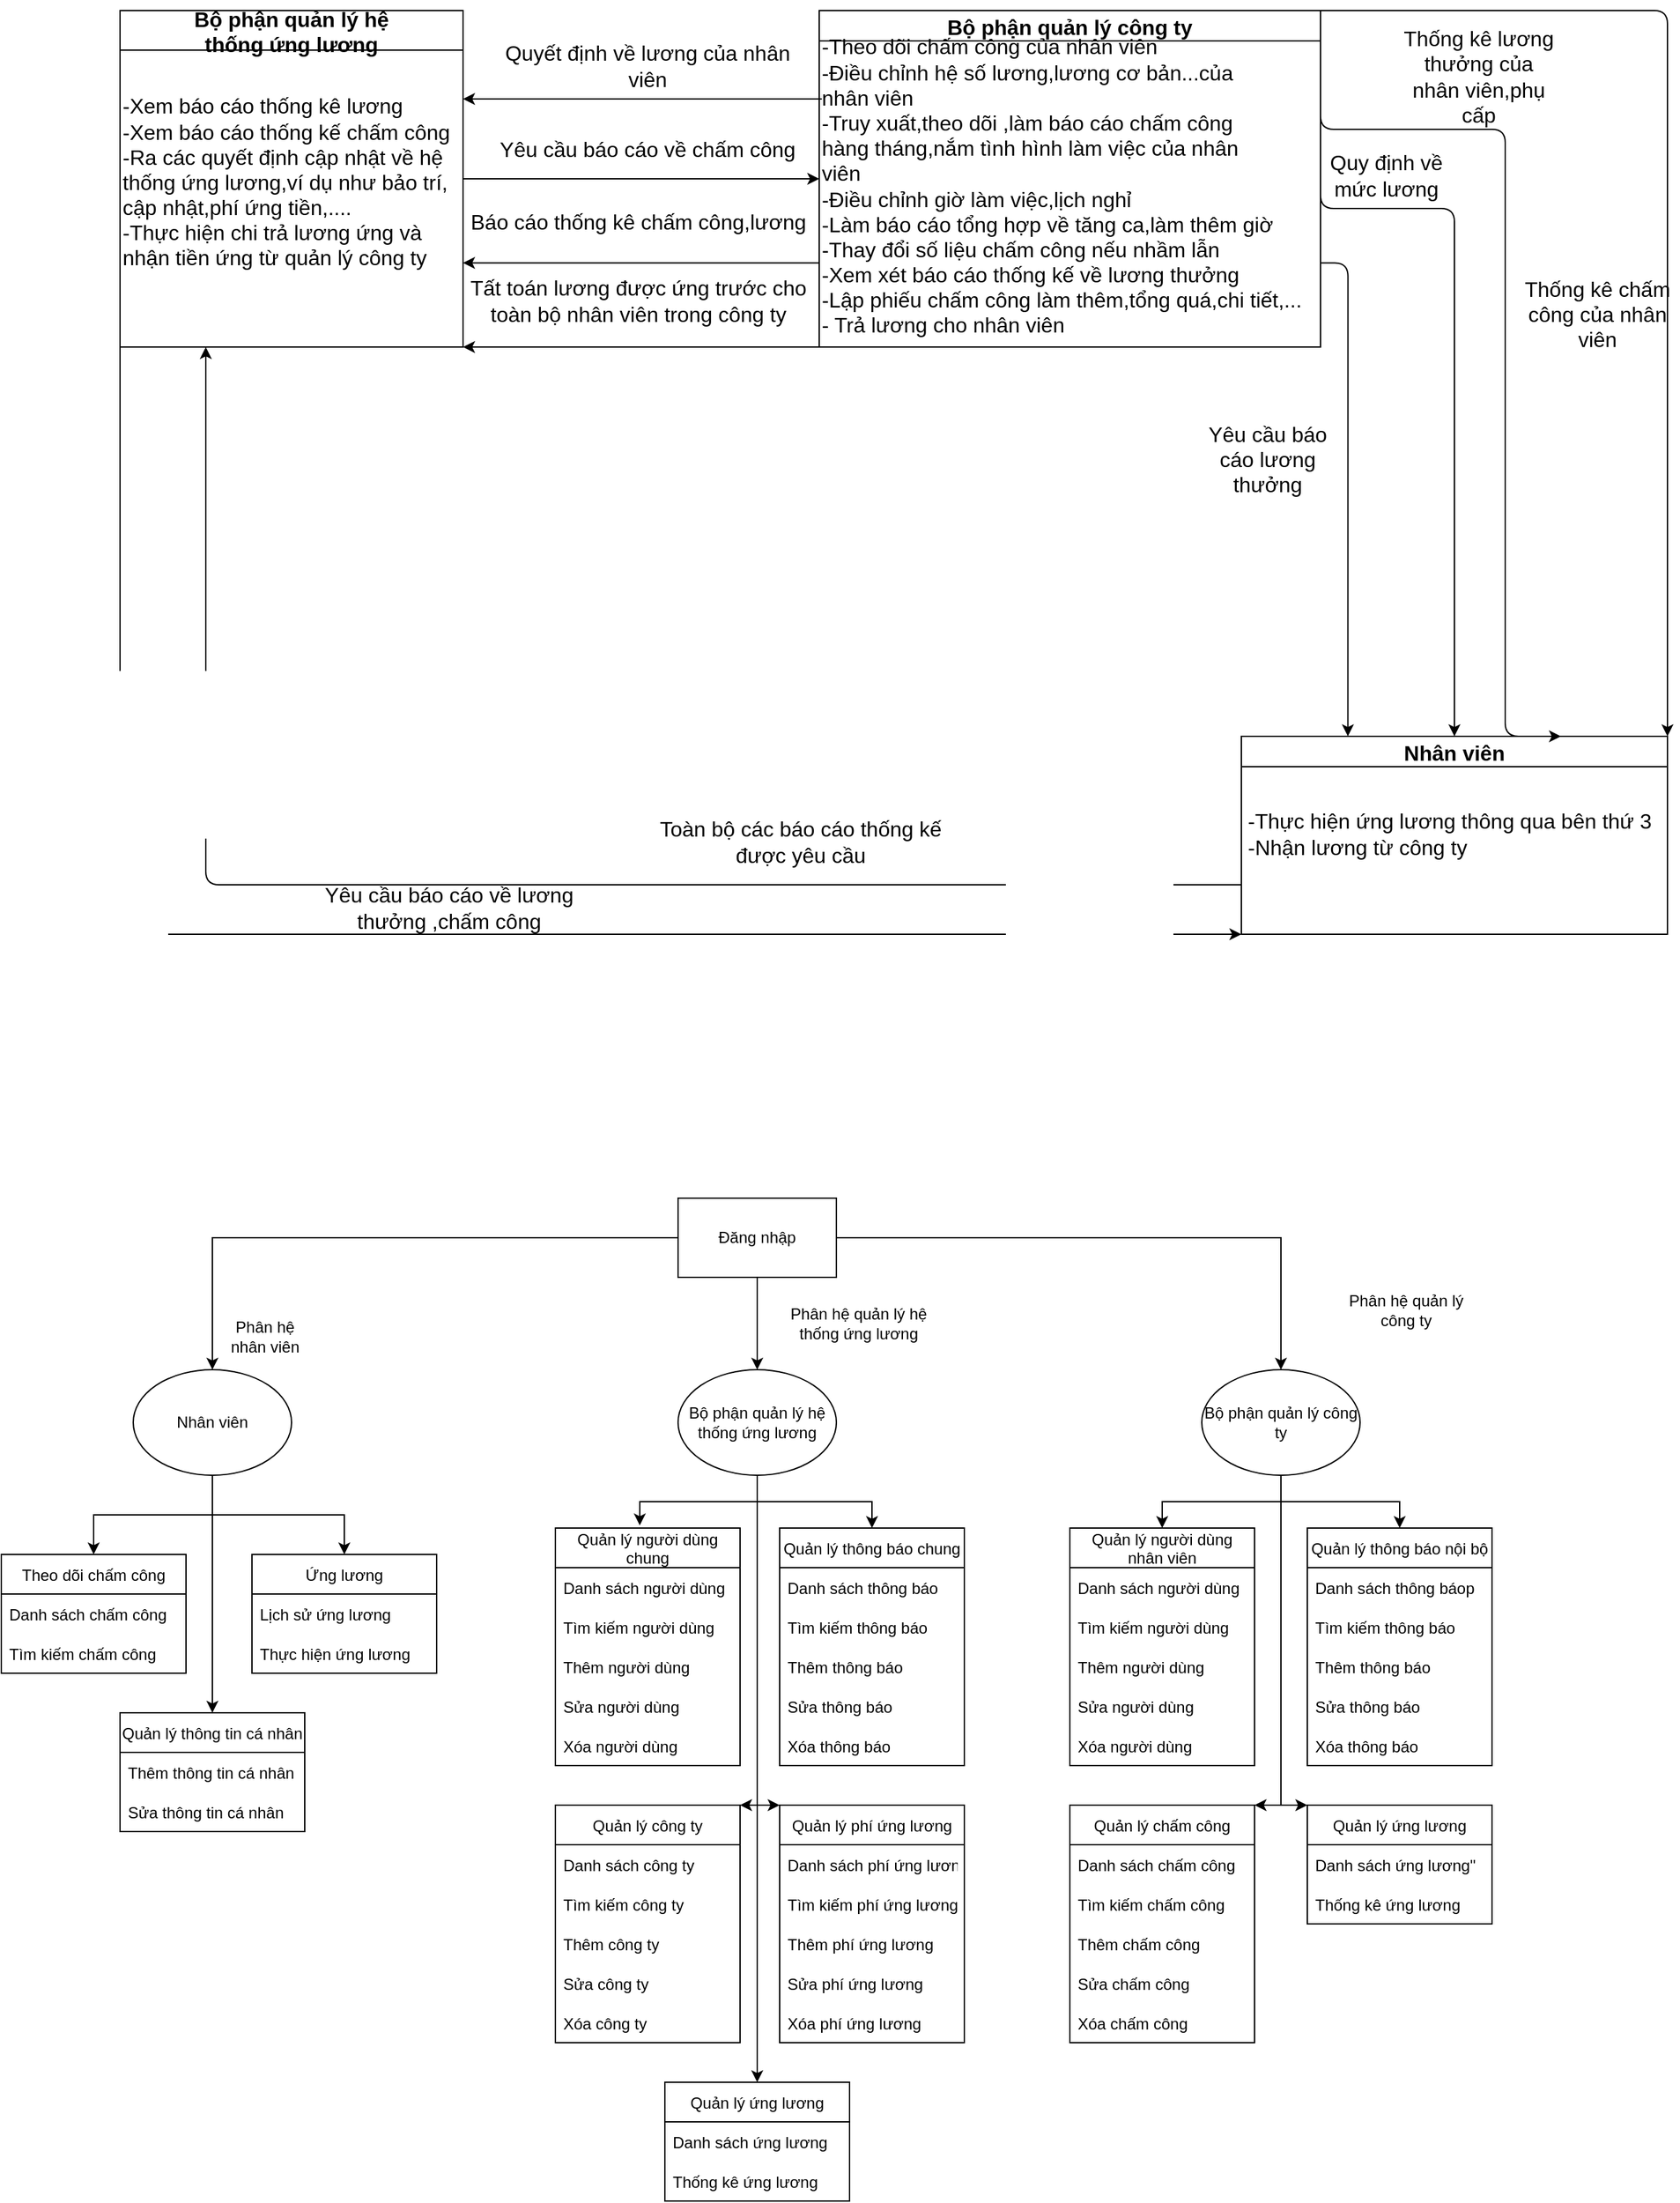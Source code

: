 <mxfile version="17.2.1" type="device" pages="7"><diagram id="YrifrGmTcw53-y16iJya" name="Mô hình tiến trình nghiệp vụ"><mxGraphModel dx="380" dy="161" grid="1" gridSize="10" guides="1" tooltips="1" connect="1" arrows="1" fold="1" page="0" pageScale="1" pageWidth="850" pageHeight="1100" math="0" shadow="0"><root><mxCell id="0"/><mxCell id="1" parent="0"/><mxCell id="ceFAbt-Tn5T0P551KuT1-1" value="Bộ phận quản lý công ty" style="swimlane;fontSize=16;" parent="1" vertex="1"><mxGeometry x="2080" y="1090" width="380" height="255" as="geometry"/></mxCell><mxCell id="ceFAbt-Tn5T0P551KuT1-2" value="&lt;font style=&quot;font-size: 16px;&quot;&gt;-Theo dõi chấm công của nhân viên&lt;br style=&quot;font-size: 16px;&quot;&gt;&lt;/font&gt;&lt;div style=&quot;text-align: justify; font-size: 16px;&quot;&gt;&lt;font style=&quot;font-size: 16px;&quot;&gt;-Điều chỉnh hệ số lương,lương cơ bản...của&amp;nbsp;&lt;br style=&quot;font-size: 16px;&quot;&gt;nhân viên&lt;br style=&quot;font-size: 16px;&quot;&gt;-Truy xuất,theo dõi ,làm báo cáo chấm công&amp;nbsp;&lt;br style=&quot;font-size: 16px;&quot;&gt;hàng tháng,nắm tình hình làm việc của nhân&amp;nbsp;&lt;br style=&quot;font-size: 16px;&quot;&gt;viên&lt;br style=&quot;font-size: 16px;&quot;&gt;-Điều chỉnh giờ làm việc,lịch nghỉ&lt;br style=&quot;font-size: 16px;&quot;&gt;-Làm báo cáo tổng hợp về tăng ca,làm thêm giờ&lt;br style=&quot;font-size: 16px;&quot;&gt;-Thay đổi số liệu chấm công nếu nhầm lẫn&lt;br style=&quot;font-size: 16px;&quot;&gt;-Xem xét báo cáo thống kế về lương thưởng&lt;br style=&quot;font-size: 16px;&quot;&gt;-Lập phiếu chấm công làm thêm,tổng quá,chi tiết,...&lt;br style=&quot;font-size: 16px;&quot;&gt;- Trả lương cho nhân viên&lt;/font&gt;&lt;/div&gt;" style="text;html=1;align=left;verticalAlign=middle;resizable=0;points=[];autosize=1;fontSize=16;" parent="ceFAbt-Tn5T0P551KuT1-1" vertex="1"><mxGeometry y="18" width="380" height="230" as="geometry"/></mxCell><mxCell id="ceFAbt-Tn5T0P551KuT1-3" value="Bộ phận quản lý hệ &#10;thống ứng lương" style="swimlane;swimlaneLine=1;rounded=0;shadow=0;sketch=0;glass=0;swimlaneFillColor=none;overflow=visible;labelBackgroundColor=none;startSize=30;fontSize=16;" parent="1" vertex="1"><mxGeometry x="1550" y="1090" width="260" height="255" as="geometry"/></mxCell><mxCell id="ceFAbt-Tn5T0P551KuT1-4" value="&lt;span style=&quot;font-size: 16px;&quot;&gt;-Xem báo cáo thống kê lương&lt;br style=&quot;font-size: 16px;&quot;&gt;-Xem báo cáo thống kế chấm công&lt;br style=&quot;font-size: 16px;&quot;&gt;-Ra các quyết định cập nhật về hệ&amp;nbsp;&lt;br style=&quot;font-size: 16px;&quot;&gt;thống ứng lương,ví dụ như bảo trí,&lt;br style=&quot;font-size: 16px;&quot;&gt;cập nhật,phí ứng tiền,....&lt;br style=&quot;font-size: 16px;&quot;&gt;-Thực hiện chi trả lương ứng và&amp;nbsp;&lt;br style=&quot;font-size: 16px;&quot;&gt;nhận tiền ứng từ quản lý công ty&lt;br style=&quot;font-size: 16px;&quot;&gt;&lt;/span&gt;" style="text;html=1;align=left;verticalAlign=middle;resizable=0;points=[];autosize=1;fontSize=16;" parent="ceFAbt-Tn5T0P551KuT1-3" vertex="1"><mxGeometry y="60" width="260" height="140" as="geometry"/></mxCell><mxCell id="ceFAbt-Tn5T0P551KuT1-5" value="Nhân viên" style="swimlane;fontSize=16;" parent="1" vertex="1"><mxGeometry x="2400" y="1640" width="323" height="150" as="geometry"/></mxCell><mxCell id="ceFAbt-Tn5T0P551KuT1-6" value="-Thực hiện ứng lương thông qua bên thứ 3&lt;br style=&quot;font-size: 16px;&quot;&gt;-Nhận lương từ công ty" style="text;html=1;align=left;verticalAlign=middle;resizable=0;points=[];autosize=1;fontSize=16;" parent="ceFAbt-Tn5T0P551KuT1-5" vertex="1"><mxGeometry x="3" y="54" width="320" height="40" as="geometry"/></mxCell><mxCell id="ceFAbt-Tn5T0P551KuT1-8" value="" style="edgeStyle=segmentEdgeStyle;endArrow=classic;html=1;exitX=1;exitY=0;exitDx=0;exitDy=0;entryX=1;entryY=0;entryDx=0;entryDy=0;fontSize=16;" parent="1" source="ceFAbt-Tn5T0P551KuT1-1" target="ceFAbt-Tn5T0P551KuT1-5" edge="1"><mxGeometry width="50" height="50" relative="1" as="geometry"><mxPoint x="2460" y="1310" as="sourcePoint"/><mxPoint x="2510" y="1260" as="targetPoint"/></mxGeometry></mxCell><mxCell id="ceFAbt-Tn5T0P551KuT1-9" value="Thống kê chấm công của nhân viên" style="text;html=1;strokeColor=none;fillColor=none;align=center;verticalAlign=middle;whiteSpace=wrap;rounded=0;fontSize=16;" parent="1" vertex="1"><mxGeometry x="2610" y="1310" width="120" height="20" as="geometry"/></mxCell><mxCell id="ceFAbt-Tn5T0P551KuT1-10" value="Thống kê lương thưởng của nhân viên,phụ cấp" style="text;html=1;strokeColor=none;fillColor=none;align=center;verticalAlign=middle;whiteSpace=wrap;rounded=0;fontSize=16;labelBackgroundColor=#FFFFFF;labelBorderColor=none;glass=0;shadow=0;" parent="1" vertex="1"><mxGeometry x="2520" y="1130" width="120" height="20" as="geometry"/></mxCell><mxCell id="ceFAbt-Tn5T0P551KuT1-11" value="" style="edgeStyle=segmentEdgeStyle;endArrow=classic;html=1;entryX=0.75;entryY=0;entryDx=0;entryDy=0;exitX=1;exitY=0.25;exitDx=0;exitDy=0;fontSize=16;" parent="1" source="ceFAbt-Tn5T0P551KuT1-1" target="ceFAbt-Tn5T0P551KuT1-5" edge="1"><mxGeometry width="50" height="50" relative="1" as="geometry"><mxPoint x="2392" y="1120" as="sourcePoint"/><mxPoint x="2230" y="1390" as="targetPoint"/><Array as="points"><mxPoint x="2460" y="1180"/><mxPoint x="2600" y="1180"/><mxPoint x="2600" y="1640"/></Array></mxGeometry></mxCell><mxCell id="ceFAbt-Tn5T0P551KuT1-12" value="" style="edgeStyle=segmentEdgeStyle;endArrow=classic;html=1;exitX=1;exitY=0.5;exitDx=0;exitDy=0;entryX=0.5;entryY=0;entryDx=0;entryDy=0;fontSize=16;" parent="1" source="ceFAbt-Tn5T0P551KuT1-1" target="ceFAbt-Tn5T0P551KuT1-5" edge="1"><mxGeometry width="50" height="50" relative="1" as="geometry"><mxPoint x="2180" y="1440" as="sourcePoint"/><mxPoint x="2230" y="1390" as="targetPoint"/><Array as="points"><mxPoint x="2460" y="1240"/><mxPoint x="2562" y="1240"/></Array></mxGeometry></mxCell><mxCell id="ceFAbt-Tn5T0P551KuT1-13" value="Quy định về mức lương" style="text;html=1;strokeColor=none;fillColor=none;align=center;verticalAlign=middle;whiteSpace=wrap;rounded=0;fontSize=16;" parent="1" vertex="1"><mxGeometry x="2450" y="1205" width="120" height="20" as="geometry"/></mxCell><mxCell id="ceFAbt-Tn5T0P551KuT1-15" value="Quyết định về lương của nhân viên" style="text;html=1;strokeColor=none;fillColor=none;align=center;verticalAlign=middle;whiteSpace=wrap;rounded=0;fontSize=16;" parent="1" vertex="1"><mxGeometry x="1840" y="1122" width="220" height="20" as="geometry"/></mxCell><mxCell id="ceFAbt-Tn5T0P551KuT1-16" value="" style="endArrow=classic;html=1;exitX=0.005;exitY=0.213;exitDx=0;exitDy=0;exitPerimeter=0;fontSize=16;entryX=1;entryY=0.05;entryDx=0;entryDy=0;entryPerimeter=0;" parent="1" source="ceFAbt-Tn5T0P551KuT1-2" target="ceFAbt-Tn5T0P551KuT1-4" edge="1"><mxGeometry width="50" height="50" relative="1" as="geometry"><mxPoint x="1786" y="1160" as="sourcePoint"/><mxPoint x="1800" y="1140" as="targetPoint"/></mxGeometry></mxCell><mxCell id="ceFAbt-Tn5T0P551KuT1-18" value="" style="endArrow=classic;html=1;exitX=1;exitY=0.5;exitDx=0;exitDy=0;entryX=0;entryY=0.5;entryDx=0;entryDy=0;fontSize=16;" parent="1" source="ceFAbt-Tn5T0P551KuT1-3" target="ceFAbt-Tn5T0P551KuT1-1" edge="1"><mxGeometry width="50" height="50" relative="1" as="geometry"><mxPoint x="2118" y="1434" as="sourcePoint"/><mxPoint x="1968" y="1139" as="targetPoint"/></mxGeometry></mxCell><mxCell id="ceFAbt-Tn5T0P551KuT1-19" value="Yêu cầu báo cáo về chấm công" style="text;html=1;strokeColor=none;fillColor=none;align=center;verticalAlign=middle;whiteSpace=wrap;rounded=0;fontSize=16;" parent="1" vertex="1"><mxGeometry x="1807" y="1185" width="286" height="20" as="geometry"/></mxCell><mxCell id="ceFAbt-Tn5T0P551KuT1-20" value="" style="edgeStyle=segmentEdgeStyle;endArrow=classic;html=1;exitX=1;exitY=0.75;exitDx=0;exitDy=0;entryX=0.25;entryY=0;entryDx=0;entryDy=0;fontSize=16;" parent="1" source="ceFAbt-Tn5T0P551KuT1-1" target="ceFAbt-Tn5T0P551KuT1-5" edge="1"><mxGeometry width="50" height="50" relative="1" as="geometry"><mxPoint x="2118" y="1434" as="sourcePoint"/><mxPoint x="2168" y="1384" as="targetPoint"/></mxGeometry></mxCell><mxCell id="ceFAbt-Tn5T0P551KuT1-21" value="Yêu cầu báo cáo lương thưởng" style="text;html=1;strokeColor=none;fillColor=none;align=center;verticalAlign=middle;whiteSpace=wrap;rounded=0;fontSize=16;" parent="1" vertex="1"><mxGeometry x="2360" y="1420" width="120" height="20" as="geometry"/></mxCell><mxCell id="ceFAbt-Tn5T0P551KuT1-22" value="" style="endArrow=classic;html=1;entryX=1;entryY=0.75;entryDx=0;entryDy=0;exitX=0;exitY=0.75;exitDx=0;exitDy=0;fontSize=16;" parent="1" source="ceFAbt-Tn5T0P551KuT1-1" target="ceFAbt-Tn5T0P551KuT1-3" edge="1"><mxGeometry width="50" height="50" relative="1" as="geometry"><mxPoint x="2082" y="1428" as="sourcePoint"/><mxPoint x="2132" y="1378" as="targetPoint"/></mxGeometry></mxCell><mxCell id="ceFAbt-Tn5T0P551KuT1-23" value="Báo cáo thống kê chấm công,lương" style="text;html=1;strokeColor=none;fillColor=none;align=center;verticalAlign=middle;whiteSpace=wrap;rounded=0;fontSize=16;" parent="1" vertex="1"><mxGeometry x="1800" y="1240" width="286" height="20" as="geometry"/></mxCell><mxCell id="ceFAbt-Tn5T0P551KuT1-24" value="" style="edgeStyle=segmentEdgeStyle;endArrow=classic;html=1;exitX=0;exitY=1;exitDx=0;exitDy=0;entryX=0;entryY=1;entryDx=0;entryDy=0;fontSize=16;" parent="1" source="ceFAbt-Tn5T0P551KuT1-3" target="ceFAbt-Tn5T0P551KuT1-5" edge="1"><mxGeometry width="50" height="50" relative="1" as="geometry"><mxPoint x="2082" y="1428" as="sourcePoint"/><mxPoint x="1819" y="1667" as="targetPoint"/><Array as="points"><mxPoint x="1550" y="1790"/></Array></mxGeometry></mxCell><mxCell id="ceFAbt-Tn5T0P551KuT1-25" value="Yêu cầu báo cáo về lương thưởng ,chấm công" style="text;html=1;strokeColor=none;fillColor=none;align=center;verticalAlign=middle;whiteSpace=wrap;rounded=0;fontSize=16;" parent="1" vertex="1"><mxGeometry x="1700" y="1760" width="199" height="20" as="geometry"/></mxCell><mxCell id="ceFAbt-Tn5T0P551KuT1-26" value="" style="edgeStyle=segmentEdgeStyle;endArrow=classic;html=1;entryX=0.25;entryY=1;entryDx=0;entryDy=0;exitX=0;exitY=0.75;exitDx=0;exitDy=0;fontSize=16;" parent="1" source="ceFAbt-Tn5T0P551KuT1-5" target="ceFAbt-Tn5T0P551KuT1-3" edge="1"><mxGeometry width="50" height="50" relative="1" as="geometry"><mxPoint x="2062" y="1502" as="sourcePoint"/><mxPoint x="2112" y="1452" as="targetPoint"/></mxGeometry></mxCell><mxCell id="ceFAbt-Tn5T0P551KuT1-27" value="Toàn bộ các báo cáo thống kế được yêu cầu" style="text;html=1;strokeColor=none;fillColor=none;align=center;verticalAlign=middle;whiteSpace=wrap;rounded=0;fontSize=16;" parent="1" vertex="1"><mxGeometry x="1940" y="1710" width="252" height="20" as="geometry"/></mxCell><mxCell id="ceFAbt-Tn5T0P551KuT1-29" value="" style="endArrow=classic;html=1;labelBackgroundColor=#ffffff;entryX=1;entryY=1;entryDx=0;entryDy=0;exitX=0;exitY=1;exitDx=0;exitDy=0;fontSize=16;" parent="1" source="ceFAbt-Tn5T0P551KuT1-1" target="ceFAbt-Tn5T0P551KuT1-3" edge="1"><mxGeometry width="50" height="50" relative="1" as="geometry"><mxPoint x="1958" y="1423" as="sourcePoint"/><mxPoint x="2008" y="1373" as="targetPoint"/></mxGeometry></mxCell><mxCell id="ceFAbt-Tn5T0P551KuT1-44" value="Tất toán lương được ứng trước cho toàn bộ nhân viên trong công ty" style="text;html=1;strokeColor=none;fillColor=none;align=center;verticalAlign=middle;whiteSpace=wrap;rounded=0;fontSize=16;" parent="1" vertex="1"><mxGeometry x="1800" y="1300" width="286" height="20" as="geometry"/></mxCell><mxCell id="yOsjoIR1taX_x9SfCSMs-5" style="edgeStyle=orthogonalEdgeStyle;rounded=0;orthogonalLoop=1;jettySize=auto;html=1;entryX=0.5;entryY=0;entryDx=0;entryDy=0;" parent="1" source="yOsjoIR1taX_x9SfCSMs-1" target="yOsjoIR1taX_x9SfCSMs-3" edge="1"><mxGeometry relative="1" as="geometry"/></mxCell><mxCell id="yOsjoIR1taX_x9SfCSMs-6" style="edgeStyle=orthogonalEdgeStyle;rounded=0;orthogonalLoop=1;jettySize=auto;html=1;entryX=0.5;entryY=0;entryDx=0;entryDy=0;" parent="1" source="yOsjoIR1taX_x9SfCSMs-1" target="yOsjoIR1taX_x9SfCSMs-2" edge="1"><mxGeometry relative="1" as="geometry"/></mxCell><mxCell id="yOsjoIR1taX_x9SfCSMs-7" style="edgeStyle=orthogonalEdgeStyle;rounded=0;orthogonalLoop=1;jettySize=auto;html=1;entryX=0.5;entryY=0;entryDx=0;entryDy=0;" parent="1" source="yOsjoIR1taX_x9SfCSMs-1" target="yOsjoIR1taX_x9SfCSMs-4" edge="1"><mxGeometry relative="1" as="geometry"/></mxCell><mxCell id="yOsjoIR1taX_x9SfCSMs-1" value="Đăng nhập" style="rounded=0;whiteSpace=wrap;html=1;" parent="1" vertex="1"><mxGeometry x="1973" y="1990" width="120" height="60" as="geometry"/></mxCell><mxCell id="yOsjoIR1taX_x9SfCSMs-87" style="edgeStyle=orthogonalEdgeStyle;rounded=0;orthogonalLoop=1;jettySize=auto;html=1;entryX=0.457;entryY=-0.011;entryDx=0;entryDy=0;entryPerimeter=0;" parent="1" source="yOsjoIR1taX_x9SfCSMs-2" target="yOsjoIR1taX_x9SfCSMs-11" edge="1"><mxGeometry relative="1" as="geometry"/></mxCell><mxCell id="yOsjoIR1taX_x9SfCSMs-88" style="edgeStyle=orthogonalEdgeStyle;rounded=0;orthogonalLoop=1;jettySize=auto;html=1;entryX=0.5;entryY=0;entryDx=0;entryDy=0;" parent="1" source="yOsjoIR1taX_x9SfCSMs-2" target="yOsjoIR1taX_x9SfCSMs-17" edge="1"><mxGeometry relative="1" as="geometry"/></mxCell><mxCell id="yOsjoIR1taX_x9SfCSMs-89" style="edgeStyle=orthogonalEdgeStyle;rounded=0;orthogonalLoop=1;jettySize=auto;html=1;entryX=1;entryY=0;entryDx=0;entryDy=0;" parent="1" source="yOsjoIR1taX_x9SfCSMs-2" target="yOsjoIR1taX_x9SfCSMs-49" edge="1"><mxGeometry relative="1" as="geometry"><Array as="points"><mxPoint x="2033" y="2450"/></Array></mxGeometry></mxCell><mxCell id="yOsjoIR1taX_x9SfCSMs-90" style="edgeStyle=orthogonalEdgeStyle;rounded=0;orthogonalLoop=1;jettySize=auto;html=1;entryX=0;entryY=0;entryDx=0;entryDy=0;" parent="1" source="yOsjoIR1taX_x9SfCSMs-2" target="yOsjoIR1taX_x9SfCSMs-55" edge="1"><mxGeometry relative="1" as="geometry"><Array as="points"><mxPoint x="2033" y="2450"/></Array></mxGeometry></mxCell><mxCell id="iZqUSbybxufJWdXSv6x9-5" style="edgeStyle=orthogonalEdgeStyle;rounded=0;orthogonalLoop=1;jettySize=auto;html=1;entryX=0.5;entryY=0;entryDx=0;entryDy=0;" edge="1" parent="1" source="yOsjoIR1taX_x9SfCSMs-2" target="iZqUSbybxufJWdXSv6x9-2"><mxGeometry relative="1" as="geometry"/></mxCell><mxCell id="yOsjoIR1taX_x9SfCSMs-2" value="Bộ phận quản lý hệ thống ứng lương" style="ellipse;whiteSpace=wrap;html=1;" parent="1" vertex="1"><mxGeometry x="1973" y="2120" width="120" height="80" as="geometry"/></mxCell><mxCell id="yOsjoIR1taX_x9SfCSMs-85" style="edgeStyle=orthogonalEdgeStyle;rounded=0;orthogonalLoop=1;jettySize=auto;html=1;entryX=0.5;entryY=0;entryDx=0;entryDy=0;" parent="1" source="yOsjoIR1taX_x9SfCSMs-3" target="yOsjoIR1taX_x9SfCSMs-61" edge="1"><mxGeometry relative="1" as="geometry"/></mxCell><mxCell id="yOsjoIR1taX_x9SfCSMs-86" style="edgeStyle=orthogonalEdgeStyle;rounded=0;orthogonalLoop=1;jettySize=auto;html=1;entryX=0.5;entryY=0;entryDx=0;entryDy=0;" parent="1" source="yOsjoIR1taX_x9SfCSMs-3" target="yOsjoIR1taX_x9SfCSMs-67" edge="1"><mxGeometry relative="1" as="geometry"/></mxCell><mxCell id="yOsjoIR1taX_x9SfCSMs-102" style="edgeStyle=orthogonalEdgeStyle;rounded=0;orthogonalLoop=1;jettySize=auto;html=1;entryX=0.5;entryY=0;entryDx=0;entryDy=0;" parent="1" source="yOsjoIR1taX_x9SfCSMs-3" target="yOsjoIR1taX_x9SfCSMs-95" edge="1"><mxGeometry relative="1" as="geometry"/></mxCell><mxCell id="yOsjoIR1taX_x9SfCSMs-3" value="Nhân viên" style="ellipse;whiteSpace=wrap;html=1;" parent="1" vertex="1"><mxGeometry x="1560" y="2120" width="120" height="80" as="geometry"/></mxCell><mxCell id="yOsjoIR1taX_x9SfCSMs-91" style="edgeStyle=orthogonalEdgeStyle;rounded=0;orthogonalLoop=1;jettySize=auto;html=1;entryX=0.5;entryY=0;entryDx=0;entryDy=0;" parent="1" source="yOsjoIR1taX_x9SfCSMs-4" target="yOsjoIR1taX_x9SfCSMs-36" edge="1"><mxGeometry relative="1" as="geometry"/></mxCell><mxCell id="yOsjoIR1taX_x9SfCSMs-92" style="edgeStyle=orthogonalEdgeStyle;rounded=0;orthogonalLoop=1;jettySize=auto;html=1;entryX=0.5;entryY=0;entryDx=0;entryDy=0;" parent="1" source="yOsjoIR1taX_x9SfCSMs-4" target="yOsjoIR1taX_x9SfCSMs-42" edge="1"><mxGeometry relative="1" as="geometry"/></mxCell><mxCell id="yOsjoIR1taX_x9SfCSMs-93" style="edgeStyle=orthogonalEdgeStyle;rounded=0;orthogonalLoop=1;jettySize=auto;html=1;entryX=1;entryY=0;entryDx=0;entryDy=0;" parent="1" source="yOsjoIR1taX_x9SfCSMs-4" target="yOsjoIR1taX_x9SfCSMs-79" edge="1"><mxGeometry relative="1" as="geometry"><Array as="points"><mxPoint x="2430" y="2450"/></Array></mxGeometry></mxCell><mxCell id="yOsjoIR1taX_x9SfCSMs-94" style="edgeStyle=orthogonalEdgeStyle;rounded=0;orthogonalLoop=1;jettySize=auto;html=1;entryX=0;entryY=0;entryDx=0;entryDy=0;" parent="1" source="yOsjoIR1taX_x9SfCSMs-4" target="yOsjoIR1taX_x9SfCSMs-76" edge="1"><mxGeometry relative="1" as="geometry"><Array as="points"><mxPoint x="2430" y="2450"/></Array></mxGeometry></mxCell><mxCell id="yOsjoIR1taX_x9SfCSMs-4" value="Bộ phận quản lý công ty" style="ellipse;whiteSpace=wrap;html=1;" parent="1" vertex="1"><mxGeometry x="2370" y="2120" width="120" height="80" as="geometry"/></mxCell><mxCell id="yOsjoIR1taX_x9SfCSMs-8" value="Phân hệ nhân viên" style="text;html=1;strokeColor=none;fillColor=none;align=center;verticalAlign=middle;whiteSpace=wrap;rounded=0;" parent="1" vertex="1"><mxGeometry x="1630" y="2080" width="60" height="30" as="geometry"/></mxCell><mxCell id="yOsjoIR1taX_x9SfCSMs-9" value="Phân hệ quản lý hệ thống ứng lương" style="text;html=1;strokeColor=none;fillColor=none;align=center;verticalAlign=middle;whiteSpace=wrap;rounded=0;" parent="1" vertex="1"><mxGeometry x="2050" y="2070" width="120" height="30" as="geometry"/></mxCell><mxCell id="yOsjoIR1taX_x9SfCSMs-10" value="Phân hệ quản lý công ty" style="text;html=1;strokeColor=none;fillColor=none;align=center;verticalAlign=middle;whiteSpace=wrap;rounded=0;" parent="1" vertex="1"><mxGeometry x="2470" y="2060" width="110" height="30" as="geometry"/></mxCell><mxCell id="yOsjoIR1taX_x9SfCSMs-11" value="Quản lý người dùng &#10;chung" style="swimlane;fontStyle=0;childLayout=stackLayout;horizontal=1;startSize=30;horizontalStack=0;resizeParent=1;resizeParentMax=0;resizeLast=0;collapsible=1;marginBottom=0;" parent="1" vertex="1"><mxGeometry x="1880" y="2240" width="140" height="180" as="geometry"/></mxCell><mxCell id="yOsjoIR1taX_x9SfCSMs-15" value="Danh sách người dùng" style="text;strokeColor=none;fillColor=none;align=left;verticalAlign=middle;spacingLeft=4;spacingRight=4;overflow=hidden;points=[[0,0.5],[1,0.5]];portConstraint=eastwest;rotatable=0;" parent="yOsjoIR1taX_x9SfCSMs-11" vertex="1"><mxGeometry y="30" width="140" height="30" as="geometry"/></mxCell><mxCell id="yOsjoIR1taX_x9SfCSMs-16" value="Tìm kiếm người dùng" style="text;strokeColor=none;fillColor=none;align=left;verticalAlign=middle;spacingLeft=4;spacingRight=4;overflow=hidden;points=[[0,0.5],[1,0.5]];portConstraint=eastwest;rotatable=0;" parent="yOsjoIR1taX_x9SfCSMs-11" vertex="1"><mxGeometry y="60" width="140" height="30" as="geometry"/></mxCell><mxCell id="yOsjoIR1taX_x9SfCSMs-12" value="Thêm người dùng" style="text;strokeColor=none;fillColor=none;align=left;verticalAlign=middle;spacingLeft=4;spacingRight=4;overflow=hidden;points=[[0,0.5],[1,0.5]];portConstraint=eastwest;rotatable=0;" parent="yOsjoIR1taX_x9SfCSMs-11" vertex="1"><mxGeometry y="90" width="140" height="30" as="geometry"/></mxCell><mxCell id="yOsjoIR1taX_x9SfCSMs-13" value="Sửa người dùng" style="text;strokeColor=none;fillColor=none;align=left;verticalAlign=middle;spacingLeft=4;spacingRight=4;overflow=hidden;points=[[0,0.5],[1,0.5]];portConstraint=eastwest;rotatable=0;" parent="yOsjoIR1taX_x9SfCSMs-11" vertex="1"><mxGeometry y="120" width="140" height="30" as="geometry"/></mxCell><mxCell id="yOsjoIR1taX_x9SfCSMs-14" value="Xóa người dùng" style="text;strokeColor=none;fillColor=none;align=left;verticalAlign=middle;spacingLeft=4;spacingRight=4;overflow=hidden;points=[[0,0.5],[1,0.5]];portConstraint=eastwest;rotatable=0;" parent="yOsjoIR1taX_x9SfCSMs-11" vertex="1"><mxGeometry y="150" width="140" height="30" as="geometry"/></mxCell><mxCell id="yOsjoIR1taX_x9SfCSMs-17" value="Quản lý thông báo chung" style="swimlane;fontStyle=0;childLayout=stackLayout;horizontal=1;startSize=30;horizontalStack=0;resizeParent=1;resizeParentMax=0;resizeLast=0;collapsible=1;marginBottom=0;" parent="1" vertex="1"><mxGeometry x="2050" y="2240" width="140" height="180" as="geometry"/></mxCell><mxCell id="yOsjoIR1taX_x9SfCSMs-18" value="Danh sách thông báo" style="text;strokeColor=none;fillColor=none;align=left;verticalAlign=middle;spacingLeft=4;spacingRight=4;overflow=hidden;points=[[0,0.5],[1,0.5]];portConstraint=eastwest;rotatable=0;" parent="yOsjoIR1taX_x9SfCSMs-17" vertex="1"><mxGeometry y="30" width="140" height="30" as="geometry"/></mxCell><mxCell id="yOsjoIR1taX_x9SfCSMs-19" value="Tìm kiếm thông báo" style="text;strokeColor=none;fillColor=none;align=left;verticalAlign=middle;spacingLeft=4;spacingRight=4;overflow=hidden;points=[[0,0.5],[1,0.5]];portConstraint=eastwest;rotatable=0;" parent="yOsjoIR1taX_x9SfCSMs-17" vertex="1"><mxGeometry y="60" width="140" height="30" as="geometry"/></mxCell><mxCell id="yOsjoIR1taX_x9SfCSMs-20" value="Thêm thông báo" style="text;strokeColor=none;fillColor=none;align=left;verticalAlign=middle;spacingLeft=4;spacingRight=4;overflow=hidden;points=[[0,0.5],[1,0.5]];portConstraint=eastwest;rotatable=0;" parent="yOsjoIR1taX_x9SfCSMs-17" vertex="1"><mxGeometry y="90" width="140" height="30" as="geometry"/></mxCell><mxCell id="yOsjoIR1taX_x9SfCSMs-21" value="Sửa thông báo" style="text;strokeColor=none;fillColor=none;align=left;verticalAlign=middle;spacingLeft=4;spacingRight=4;overflow=hidden;points=[[0,0.5],[1,0.5]];portConstraint=eastwest;rotatable=0;" parent="yOsjoIR1taX_x9SfCSMs-17" vertex="1"><mxGeometry y="120" width="140" height="30" as="geometry"/></mxCell><mxCell id="yOsjoIR1taX_x9SfCSMs-22" value="Xóa thông báo" style="text;strokeColor=none;fillColor=none;align=left;verticalAlign=middle;spacingLeft=4;spacingRight=4;overflow=hidden;points=[[0,0.5],[1,0.5]];portConstraint=eastwest;rotatable=0;" parent="yOsjoIR1taX_x9SfCSMs-17" vertex="1"><mxGeometry y="150" width="140" height="30" as="geometry"/></mxCell><mxCell id="yOsjoIR1taX_x9SfCSMs-36" value="Quản lý người dùng &#10;nhân viên" style="swimlane;fontStyle=0;childLayout=stackLayout;horizontal=1;startSize=30;horizontalStack=0;resizeParent=1;resizeParentMax=0;resizeLast=0;collapsible=1;marginBottom=0;" parent="1" vertex="1"><mxGeometry x="2270" y="2240" width="140" height="180" as="geometry"/></mxCell><mxCell id="yOsjoIR1taX_x9SfCSMs-37" value="Danh sách người dùng" style="text;strokeColor=none;fillColor=none;align=left;verticalAlign=middle;spacingLeft=4;spacingRight=4;overflow=hidden;points=[[0,0.5],[1,0.5]];portConstraint=eastwest;rotatable=0;" parent="yOsjoIR1taX_x9SfCSMs-36" vertex="1"><mxGeometry y="30" width="140" height="30" as="geometry"/></mxCell><mxCell id="yOsjoIR1taX_x9SfCSMs-38" value="Tìm kiếm người dùng" style="text;strokeColor=none;fillColor=none;align=left;verticalAlign=middle;spacingLeft=4;spacingRight=4;overflow=hidden;points=[[0,0.5],[1,0.5]];portConstraint=eastwest;rotatable=0;" parent="yOsjoIR1taX_x9SfCSMs-36" vertex="1"><mxGeometry y="60" width="140" height="30" as="geometry"/></mxCell><mxCell id="yOsjoIR1taX_x9SfCSMs-39" value="Thêm người dùng" style="text;strokeColor=none;fillColor=none;align=left;verticalAlign=middle;spacingLeft=4;spacingRight=4;overflow=hidden;points=[[0,0.5],[1,0.5]];portConstraint=eastwest;rotatable=0;" parent="yOsjoIR1taX_x9SfCSMs-36" vertex="1"><mxGeometry y="90" width="140" height="30" as="geometry"/></mxCell><mxCell id="yOsjoIR1taX_x9SfCSMs-40" value="Sửa người dùng" style="text;strokeColor=none;fillColor=none;align=left;verticalAlign=middle;spacingLeft=4;spacingRight=4;overflow=hidden;points=[[0,0.5],[1,0.5]];portConstraint=eastwest;rotatable=0;" parent="yOsjoIR1taX_x9SfCSMs-36" vertex="1"><mxGeometry y="120" width="140" height="30" as="geometry"/></mxCell><mxCell id="yOsjoIR1taX_x9SfCSMs-41" value="Xóa người dùng" style="text;strokeColor=none;fillColor=none;align=left;verticalAlign=middle;spacingLeft=4;spacingRight=4;overflow=hidden;points=[[0,0.5],[1,0.5]];portConstraint=eastwest;rotatable=0;" parent="yOsjoIR1taX_x9SfCSMs-36" vertex="1"><mxGeometry y="150" width="140" height="30" as="geometry"/></mxCell><mxCell id="yOsjoIR1taX_x9SfCSMs-42" value="Quản lý thông báo nội bộ" style="swimlane;fontStyle=0;childLayout=stackLayout;horizontal=1;startSize=30;horizontalStack=0;resizeParent=1;resizeParentMax=0;resizeLast=0;collapsible=1;marginBottom=0;" parent="1" vertex="1"><mxGeometry x="2450" y="2240" width="140" height="180" as="geometry"/></mxCell><mxCell id="yOsjoIR1taX_x9SfCSMs-43" value="Danh sách thông báop" style="text;strokeColor=none;fillColor=none;align=left;verticalAlign=middle;spacingLeft=4;spacingRight=4;overflow=hidden;points=[[0,0.5],[1,0.5]];portConstraint=eastwest;rotatable=0;" parent="yOsjoIR1taX_x9SfCSMs-42" vertex="1"><mxGeometry y="30" width="140" height="30" as="geometry"/></mxCell><mxCell id="yOsjoIR1taX_x9SfCSMs-44" value="Tìm kiếm thông báo" style="text;strokeColor=none;fillColor=none;align=left;verticalAlign=middle;spacingLeft=4;spacingRight=4;overflow=hidden;points=[[0,0.5],[1,0.5]];portConstraint=eastwest;rotatable=0;" parent="yOsjoIR1taX_x9SfCSMs-42" vertex="1"><mxGeometry y="60" width="140" height="30" as="geometry"/></mxCell><mxCell id="yOsjoIR1taX_x9SfCSMs-45" value="Thêm thông báo" style="text;strokeColor=none;fillColor=none;align=left;verticalAlign=middle;spacingLeft=4;spacingRight=4;overflow=hidden;points=[[0,0.5],[1,0.5]];portConstraint=eastwest;rotatable=0;" parent="yOsjoIR1taX_x9SfCSMs-42" vertex="1"><mxGeometry y="90" width="140" height="30" as="geometry"/></mxCell><mxCell id="yOsjoIR1taX_x9SfCSMs-46" value="Sửa thông báo" style="text;strokeColor=none;fillColor=none;align=left;verticalAlign=middle;spacingLeft=4;spacingRight=4;overflow=hidden;points=[[0,0.5],[1,0.5]];portConstraint=eastwest;rotatable=0;" parent="yOsjoIR1taX_x9SfCSMs-42" vertex="1"><mxGeometry y="120" width="140" height="30" as="geometry"/></mxCell><mxCell id="yOsjoIR1taX_x9SfCSMs-47" value="Xóa thông báo" style="text;strokeColor=none;fillColor=none;align=left;verticalAlign=middle;spacingLeft=4;spacingRight=4;overflow=hidden;points=[[0,0.5],[1,0.5]];portConstraint=eastwest;rotatable=0;" parent="yOsjoIR1taX_x9SfCSMs-42" vertex="1"><mxGeometry y="150" width="140" height="30" as="geometry"/></mxCell><mxCell id="yOsjoIR1taX_x9SfCSMs-49" value="Quản lý công ty" style="swimlane;fontStyle=0;childLayout=stackLayout;horizontal=1;startSize=30;horizontalStack=0;resizeParent=1;resizeParentMax=0;resizeLast=0;collapsible=1;marginBottom=0;" parent="1" vertex="1"><mxGeometry x="1880" y="2450" width="140" height="180" as="geometry"/></mxCell><mxCell id="yOsjoIR1taX_x9SfCSMs-50" value="Danh sách công ty" style="text;strokeColor=none;fillColor=none;align=left;verticalAlign=middle;spacingLeft=4;spacingRight=4;overflow=hidden;points=[[0,0.5],[1,0.5]];portConstraint=eastwest;rotatable=0;" parent="yOsjoIR1taX_x9SfCSMs-49" vertex="1"><mxGeometry y="30" width="140" height="30" as="geometry"/></mxCell><mxCell id="yOsjoIR1taX_x9SfCSMs-51" value="Tìm kiếm công ty" style="text;strokeColor=none;fillColor=none;align=left;verticalAlign=middle;spacingLeft=4;spacingRight=4;overflow=hidden;points=[[0,0.5],[1,0.5]];portConstraint=eastwest;rotatable=0;" parent="yOsjoIR1taX_x9SfCSMs-49" vertex="1"><mxGeometry y="60" width="140" height="30" as="geometry"/></mxCell><mxCell id="yOsjoIR1taX_x9SfCSMs-52" value="Thêm công ty" style="text;strokeColor=none;fillColor=none;align=left;verticalAlign=middle;spacingLeft=4;spacingRight=4;overflow=hidden;points=[[0,0.5],[1,0.5]];portConstraint=eastwest;rotatable=0;" parent="yOsjoIR1taX_x9SfCSMs-49" vertex="1"><mxGeometry y="90" width="140" height="30" as="geometry"/></mxCell><mxCell id="yOsjoIR1taX_x9SfCSMs-53" value="Sửa công ty" style="text;strokeColor=none;fillColor=none;align=left;verticalAlign=middle;spacingLeft=4;spacingRight=4;overflow=hidden;points=[[0,0.5],[1,0.5]];portConstraint=eastwest;rotatable=0;" parent="yOsjoIR1taX_x9SfCSMs-49" vertex="1"><mxGeometry y="120" width="140" height="30" as="geometry"/></mxCell><mxCell id="yOsjoIR1taX_x9SfCSMs-54" value="Xóa công ty" style="text;strokeColor=none;fillColor=none;align=left;verticalAlign=middle;spacingLeft=4;spacingRight=4;overflow=hidden;points=[[0,0.5],[1,0.5]];portConstraint=eastwest;rotatable=0;" parent="yOsjoIR1taX_x9SfCSMs-49" vertex="1"><mxGeometry y="150" width="140" height="30" as="geometry"/></mxCell><mxCell id="yOsjoIR1taX_x9SfCSMs-55" value="Quản lý phí ứng lương" style="swimlane;fontStyle=0;childLayout=stackLayout;horizontal=1;startSize=30;horizontalStack=0;resizeParent=1;resizeParentMax=0;resizeLast=0;collapsible=1;marginBottom=0;" parent="1" vertex="1"><mxGeometry x="2050" y="2450" width="140" height="180" as="geometry"/></mxCell><mxCell id="yOsjoIR1taX_x9SfCSMs-56" value="Danh sách phí ứng lương" style="text;strokeColor=none;fillColor=none;align=left;verticalAlign=middle;spacingLeft=4;spacingRight=4;overflow=hidden;points=[[0,0.5],[1,0.5]];portConstraint=eastwest;rotatable=0;" parent="yOsjoIR1taX_x9SfCSMs-55" vertex="1"><mxGeometry y="30" width="140" height="30" as="geometry"/></mxCell><mxCell id="yOsjoIR1taX_x9SfCSMs-57" value="Tìm kiếm phí ứng lương" style="text;strokeColor=none;fillColor=none;align=left;verticalAlign=middle;spacingLeft=4;spacingRight=4;overflow=hidden;points=[[0,0.5],[1,0.5]];portConstraint=eastwest;rotatable=0;" parent="yOsjoIR1taX_x9SfCSMs-55" vertex="1"><mxGeometry y="60" width="140" height="30" as="geometry"/></mxCell><mxCell id="yOsjoIR1taX_x9SfCSMs-58" value="Thêm phí ứng lương" style="text;strokeColor=none;fillColor=none;align=left;verticalAlign=middle;spacingLeft=4;spacingRight=4;overflow=hidden;points=[[0,0.5],[1,0.5]];portConstraint=eastwest;rotatable=0;" parent="yOsjoIR1taX_x9SfCSMs-55" vertex="1"><mxGeometry y="90" width="140" height="30" as="geometry"/></mxCell><mxCell id="yOsjoIR1taX_x9SfCSMs-59" value="Sửa phí ứng lương" style="text;strokeColor=none;fillColor=none;align=left;verticalAlign=middle;spacingLeft=4;spacingRight=4;overflow=hidden;points=[[0,0.5],[1,0.5]];portConstraint=eastwest;rotatable=0;" parent="yOsjoIR1taX_x9SfCSMs-55" vertex="1"><mxGeometry y="120" width="140" height="30" as="geometry"/></mxCell><mxCell id="yOsjoIR1taX_x9SfCSMs-60" value="Xóa phí ứng lương" style="text;strokeColor=none;fillColor=none;align=left;verticalAlign=middle;spacingLeft=4;spacingRight=4;overflow=hidden;points=[[0,0.5],[1,0.5]];portConstraint=eastwest;rotatable=0;" parent="yOsjoIR1taX_x9SfCSMs-55" vertex="1"><mxGeometry y="150" width="140" height="30" as="geometry"/></mxCell><mxCell id="yOsjoIR1taX_x9SfCSMs-61" value="Theo dõi chấm công" style="swimlane;fontStyle=0;childLayout=stackLayout;horizontal=1;startSize=30;horizontalStack=0;resizeParent=1;resizeParentMax=0;resizeLast=0;collapsible=1;marginBottom=0;" parent="1" vertex="1"><mxGeometry x="1460" y="2260" width="140" height="90" as="geometry"/></mxCell><mxCell id="yOsjoIR1taX_x9SfCSMs-62" value="Danh sách chấm công" style="text;strokeColor=none;fillColor=none;align=left;verticalAlign=middle;spacingLeft=4;spacingRight=4;overflow=hidden;points=[[0,0.5],[1,0.5]];portConstraint=eastwest;rotatable=0;" parent="yOsjoIR1taX_x9SfCSMs-61" vertex="1"><mxGeometry y="30" width="140" height="30" as="geometry"/></mxCell><mxCell id="yOsjoIR1taX_x9SfCSMs-63" value="Tìm kiếm chấm công" style="text;strokeColor=none;fillColor=none;align=left;verticalAlign=middle;spacingLeft=4;spacingRight=4;overflow=hidden;points=[[0,0.5],[1,0.5]];portConstraint=eastwest;rotatable=0;" parent="yOsjoIR1taX_x9SfCSMs-61" vertex="1"><mxGeometry y="60" width="140" height="30" as="geometry"/></mxCell><mxCell id="yOsjoIR1taX_x9SfCSMs-67" value="Ứng lương" style="swimlane;fontStyle=0;childLayout=stackLayout;horizontal=1;startSize=30;horizontalStack=0;resizeParent=1;resizeParentMax=0;resizeLast=0;collapsible=1;marginBottom=0;" parent="1" vertex="1"><mxGeometry x="1650" y="2260" width="140" height="90" as="geometry"/></mxCell><mxCell id="yOsjoIR1taX_x9SfCSMs-68" value="Lịch sử ứng lương" style="text;strokeColor=none;fillColor=none;align=left;verticalAlign=middle;spacingLeft=4;spacingRight=4;overflow=hidden;points=[[0,0.5],[1,0.5]];portConstraint=eastwest;rotatable=0;" parent="yOsjoIR1taX_x9SfCSMs-67" vertex="1"><mxGeometry y="30" width="140" height="30" as="geometry"/></mxCell><mxCell id="yOsjoIR1taX_x9SfCSMs-69" value="Thực hiện ứng lương" style="text;strokeColor=none;fillColor=none;align=left;verticalAlign=middle;spacingLeft=4;spacingRight=4;overflow=hidden;points=[[0,0.5],[1,0.5]];portConstraint=eastwest;rotatable=0;" parent="yOsjoIR1taX_x9SfCSMs-67" vertex="1"><mxGeometry y="60" width="140" height="30" as="geometry"/></mxCell><mxCell id="yOsjoIR1taX_x9SfCSMs-76" value="Quản lý ứng lương" style="swimlane;fontStyle=0;childLayout=stackLayout;horizontal=1;startSize=30;horizontalStack=0;resizeParent=1;resizeParentMax=0;resizeLast=0;collapsible=1;marginBottom=0;" parent="1" vertex="1"><mxGeometry x="2450" y="2450" width="140" height="90" as="geometry"/></mxCell><mxCell id="yOsjoIR1taX_x9SfCSMs-77" value="Danh sách ứng lương&quot;" style="text;strokeColor=none;fillColor=none;align=left;verticalAlign=middle;spacingLeft=4;spacingRight=4;overflow=hidden;points=[[0,0.5],[1,0.5]];portConstraint=eastwest;rotatable=0;" parent="yOsjoIR1taX_x9SfCSMs-76" vertex="1"><mxGeometry y="30" width="140" height="30" as="geometry"/></mxCell><mxCell id="iZqUSbybxufJWdXSv6x9-1" value="Thống kê ứng lương" style="text;strokeColor=none;fillColor=none;align=left;verticalAlign=middle;spacingLeft=4;spacingRight=4;overflow=hidden;points=[[0,0.5],[1,0.5]];portConstraint=eastwest;rotatable=0;" vertex="1" parent="yOsjoIR1taX_x9SfCSMs-76"><mxGeometry y="60" width="140" height="30" as="geometry"/></mxCell><mxCell id="yOsjoIR1taX_x9SfCSMs-79" value="Quản lý chấm công" style="swimlane;fontStyle=0;childLayout=stackLayout;horizontal=1;startSize=30;horizontalStack=0;resizeParent=1;resizeParentMax=0;resizeLast=0;collapsible=1;marginBottom=0;" parent="1" vertex="1"><mxGeometry x="2270" y="2450" width="140" height="180" as="geometry"/></mxCell><mxCell id="yOsjoIR1taX_x9SfCSMs-80" value="Danh sách chấm công" style="text;strokeColor=none;fillColor=none;align=left;verticalAlign=middle;spacingLeft=4;spacingRight=4;overflow=hidden;points=[[0,0.5],[1,0.5]];portConstraint=eastwest;rotatable=0;" parent="yOsjoIR1taX_x9SfCSMs-79" vertex="1"><mxGeometry y="30" width="140" height="30" as="geometry"/></mxCell><mxCell id="yOsjoIR1taX_x9SfCSMs-81" value="Tìm kiếm chấm công" style="text;strokeColor=none;fillColor=none;align=left;verticalAlign=middle;spacingLeft=4;spacingRight=4;overflow=hidden;points=[[0,0.5],[1,0.5]];portConstraint=eastwest;rotatable=0;" parent="yOsjoIR1taX_x9SfCSMs-79" vertex="1"><mxGeometry y="60" width="140" height="30" as="geometry"/></mxCell><mxCell id="yOsjoIR1taX_x9SfCSMs-82" value="Thêm chấm công" style="text;strokeColor=none;fillColor=none;align=left;verticalAlign=middle;spacingLeft=4;spacingRight=4;overflow=hidden;points=[[0,0.5],[1,0.5]];portConstraint=eastwest;rotatable=0;" parent="yOsjoIR1taX_x9SfCSMs-79" vertex="1"><mxGeometry y="90" width="140" height="30" as="geometry"/></mxCell><mxCell id="yOsjoIR1taX_x9SfCSMs-83" value="Sửa chấm công" style="text;strokeColor=none;fillColor=none;align=left;verticalAlign=middle;spacingLeft=4;spacingRight=4;overflow=hidden;points=[[0,0.5],[1,0.5]];portConstraint=eastwest;rotatable=0;" parent="yOsjoIR1taX_x9SfCSMs-79" vertex="1"><mxGeometry y="120" width="140" height="30" as="geometry"/></mxCell><mxCell id="yOsjoIR1taX_x9SfCSMs-84" value="Xóa chấm công" style="text;strokeColor=none;fillColor=none;align=left;verticalAlign=middle;spacingLeft=4;spacingRight=4;overflow=hidden;points=[[0,0.5],[1,0.5]];portConstraint=eastwest;rotatable=0;" parent="yOsjoIR1taX_x9SfCSMs-79" vertex="1"><mxGeometry y="150" width="140" height="30" as="geometry"/></mxCell><mxCell id="yOsjoIR1taX_x9SfCSMs-95" value="Quản lý thông tin cá nhân" style="swimlane;fontStyle=0;childLayout=stackLayout;horizontal=1;startSize=30;horizontalStack=0;resizeParent=1;resizeParentMax=0;resizeLast=0;collapsible=1;marginBottom=0;" parent="1" vertex="1"><mxGeometry x="1550" y="2380" width="140" height="90" as="geometry"/></mxCell><mxCell id="yOsjoIR1taX_x9SfCSMs-101" value="Thêm thông tin cá nhân" style="text;strokeColor=none;fillColor=none;align=left;verticalAlign=middle;spacingLeft=4;spacingRight=4;overflow=hidden;points=[[0,0.5],[1,0.5]];portConstraint=eastwest;rotatable=0;" parent="yOsjoIR1taX_x9SfCSMs-95" vertex="1"><mxGeometry y="30" width="140" height="30" as="geometry"/></mxCell><mxCell id="yOsjoIR1taX_x9SfCSMs-97" value="Sửa thông tin cá nhân" style="text;strokeColor=none;fillColor=none;align=left;verticalAlign=middle;spacingLeft=4;spacingRight=4;overflow=hidden;points=[[0,0.5],[1,0.5]];portConstraint=eastwest;rotatable=0;" parent="yOsjoIR1taX_x9SfCSMs-95" vertex="1"><mxGeometry y="60" width="140" height="30" as="geometry"/></mxCell><mxCell id="iZqUSbybxufJWdXSv6x9-2" value="Quản lý ứng lương" style="swimlane;fontStyle=0;childLayout=stackLayout;horizontal=1;startSize=30;horizontalStack=0;resizeParent=1;resizeParentMax=0;resizeLast=0;collapsible=1;marginBottom=0;" vertex="1" parent="1"><mxGeometry x="1963" y="2660" width="140" height="90" as="geometry"/></mxCell><mxCell id="iZqUSbybxufJWdXSv6x9-3" value="Danh sách ứng lương" style="text;strokeColor=none;fillColor=none;align=left;verticalAlign=middle;spacingLeft=4;spacingRight=4;overflow=hidden;points=[[0,0.5],[1,0.5]];portConstraint=eastwest;rotatable=0;" vertex="1" parent="iZqUSbybxufJWdXSv6x9-2"><mxGeometry y="30" width="140" height="30" as="geometry"/></mxCell><mxCell id="iZqUSbybxufJWdXSv6x9-4" value="Thống kê ứng lương" style="text;strokeColor=none;fillColor=none;align=left;verticalAlign=middle;spacingLeft=4;spacingRight=4;overflow=hidden;points=[[0,0.5],[1,0.5]];portConstraint=eastwest;rotatable=0;" vertex="1" parent="iZqUSbybxufJWdXSv6x9-2"><mxGeometry y="60" width="140" height="30" as="geometry"/></mxCell></root></mxGraphModel></diagram><diagram id="Ro5s-XIS1AnmyoVe7O7V" name="Sơ đồ phân rã chức năng-Bộ phận QL hệ thống uuwnsg lương"><mxGraphModel dx="696" dy="-1247" grid="1" gridSize="10" guides="1" tooltips="1" connect="1" arrows="1" fold="1" page="0" pageScale="1" pageWidth="850" pageHeight="1100" math="0" shadow="0"><root><mxCell id="0"/><mxCell id="1" parent="0"/><mxCell id="L2licaiagN5zdTj21dmO-1" value="Đăng xuất" style="rounded=0;whiteSpace=wrap;html=1;" vertex="1" parent="1"><mxGeometry x="1720" y="2805" width="240" height="30" as="geometry"/></mxCell><mxCell id="L2licaiagN5zdTj21dmO-2" style="edgeStyle=orthogonalEdgeStyle;rounded=0;orthogonalLoop=1;jettySize=auto;html=1;entryX=0;entryY=0.5;entryDx=0;entryDy=0;" edge="1" parent="1" source="L2licaiagN5zdTj21dmO-3" target="L2licaiagN5zdTj21dmO-1"><mxGeometry relative="1" as="geometry"/></mxCell><mxCell id="L2licaiagN5zdTj21dmO-3" value="Đăng nhập" style="rounded=0;whiteSpace=wrap;html=1;" vertex="1" parent="1"><mxGeometry x="1520" y="2790" width="120" height="60" as="geometry"/></mxCell><mxCell id="L2licaiagN5zdTj21dmO-4" style="edgeStyle=orthogonalEdgeStyle;rounded=0;orthogonalLoop=1;jettySize=auto;html=1;entryX=0;entryY=0.5;entryDx=0;entryDy=0;" edge="1" parent="1" source="L2licaiagN5zdTj21dmO-9" target="L2licaiagN5zdTj21dmO-3"><mxGeometry relative="1" as="geometry"><Array as="points"><mxPoint x="1390" y="2820"/></Array></mxGeometry></mxCell><mxCell id="L2licaiagN5zdTj21dmO-5" style="edgeStyle=orthogonalEdgeStyle;rounded=0;orthogonalLoop=1;jettySize=auto;html=1;entryX=0;entryY=0.5;entryDx=0;entryDy=0;" edge="1" parent="1" source="L2licaiagN5zdTj21dmO-9" target="L2licaiagN5zdTj21dmO-21"><mxGeometry relative="1" as="geometry"/></mxCell><mxCell id="L2licaiagN5zdTj21dmO-6" style="edgeStyle=orthogonalEdgeStyle;rounded=0;orthogonalLoop=1;jettySize=auto;html=1;entryX=0;entryY=0.5;entryDx=0;entryDy=0;" edge="1" parent="1" source="L2licaiagN5zdTj21dmO-9" target="L2licaiagN5zdTj21dmO-15"><mxGeometry relative="1" as="geometry"><Array as="points"><mxPoint x="1420" y="2925"/></Array></mxGeometry></mxCell><mxCell id="L2licaiagN5zdTj21dmO-7" style="edgeStyle=orthogonalEdgeStyle;rounded=0;orthogonalLoop=1;jettySize=auto;html=1;entryX=0;entryY=0.5;entryDx=0;entryDy=0;" edge="1" parent="1" source="L2licaiagN5zdTj21dmO-9" target="L2licaiagN5zdTj21dmO-27"><mxGeometry relative="1" as="geometry"><Array as="points"><mxPoint x="1420" y="3300"/></Array></mxGeometry></mxCell><mxCell id="L2licaiagN5zdTj21dmO-8" style="edgeStyle=orthogonalEdgeStyle;rounded=0;orthogonalLoop=1;jettySize=auto;html=1;entryX=0;entryY=0.5;entryDx=0;entryDy=0;" edge="1" parent="1" source="L2licaiagN5zdTj21dmO-9" target="L2licaiagN5zdTj21dmO-33"><mxGeometry relative="1" as="geometry"><Array as="points"><mxPoint x="1390" y="3480"/></Array></mxGeometry></mxCell><mxCell id="7jhb4NIcIoh1et9NNp8z-7" style="edgeStyle=orthogonalEdgeStyle;rounded=0;orthogonalLoop=1;jettySize=auto;html=1;entryX=0;entryY=0.5;entryDx=0;entryDy=0;" edge="1" parent="1" source="L2licaiagN5zdTj21dmO-9" target="7jhb4NIcIoh1et9NNp8z-1"><mxGeometry relative="1" as="geometry"><Array as="points"><mxPoint x="1390" y="2740"/></Array></mxGeometry></mxCell><mxCell id="L2licaiagN5zdTj21dmO-9" value="Hệ thống quản lý ứng lươngg" style="rounded=0;whiteSpace=wrap;html=1;" vertex="1" parent="1"><mxGeometry x="1330" y="3080" width="120" height="60" as="geometry"/></mxCell><mxCell id="L2licaiagN5zdTj21dmO-10" style="edgeStyle=orthogonalEdgeStyle;rounded=0;orthogonalLoop=1;jettySize=auto;html=1;" edge="1" parent="1" source="L2licaiagN5zdTj21dmO-15" target="L2licaiagN5zdTj21dmO-36"><mxGeometry relative="1" as="geometry"/></mxCell><mxCell id="L2licaiagN5zdTj21dmO-11" style="edgeStyle=orthogonalEdgeStyle;rounded=0;orthogonalLoop=1;jettySize=auto;html=1;entryX=0;entryY=0.5;entryDx=0;entryDy=0;" edge="1" parent="1" source="L2licaiagN5zdTj21dmO-15" target="L2licaiagN5zdTj21dmO-34"><mxGeometry relative="1" as="geometry"/></mxCell><mxCell id="L2licaiagN5zdTj21dmO-12" style="edgeStyle=orthogonalEdgeStyle;rounded=0;orthogonalLoop=1;jettySize=auto;html=1;entryX=0;entryY=0.5;entryDx=0;entryDy=0;" edge="1" parent="1" source="L2licaiagN5zdTj21dmO-15" target="L2licaiagN5zdTj21dmO-35"><mxGeometry relative="1" as="geometry"/></mxCell><mxCell id="L2licaiagN5zdTj21dmO-13" style="edgeStyle=orthogonalEdgeStyle;rounded=0;orthogonalLoop=1;jettySize=auto;html=1;entryX=0;entryY=0.5;entryDx=0;entryDy=0;" edge="1" parent="1" source="L2licaiagN5zdTj21dmO-15" target="L2licaiagN5zdTj21dmO-37"><mxGeometry relative="1" as="geometry"/></mxCell><mxCell id="L2licaiagN5zdTj21dmO-14" style="edgeStyle=orthogonalEdgeStyle;rounded=0;orthogonalLoop=1;jettySize=auto;html=1;entryX=0;entryY=0.5;entryDx=0;entryDy=0;" edge="1" parent="1" source="L2licaiagN5zdTj21dmO-15" target="L2licaiagN5zdTj21dmO-38"><mxGeometry relative="1" as="geometry"/></mxCell><mxCell id="L2licaiagN5zdTj21dmO-15" value="Quản lý người dùng chung" style="rounded=0;whiteSpace=wrap;html=1;" vertex="1" parent="1"><mxGeometry x="1520" y="2895" width="120" height="60" as="geometry"/></mxCell><mxCell id="L2licaiagN5zdTj21dmO-16" style="edgeStyle=orthogonalEdgeStyle;rounded=0;orthogonalLoop=1;jettySize=auto;html=1;" edge="1" parent="1" source="L2licaiagN5zdTj21dmO-21" target="L2licaiagN5zdTj21dmO-41"><mxGeometry relative="1" as="geometry"/></mxCell><mxCell id="L2licaiagN5zdTj21dmO-17" style="edgeStyle=orthogonalEdgeStyle;rounded=0;orthogonalLoop=1;jettySize=auto;html=1;entryX=0;entryY=0.5;entryDx=0;entryDy=0;" edge="1" parent="1" source="L2licaiagN5zdTj21dmO-21" target="L2licaiagN5zdTj21dmO-39"><mxGeometry relative="1" as="geometry"/></mxCell><mxCell id="L2licaiagN5zdTj21dmO-18" style="edgeStyle=orthogonalEdgeStyle;rounded=0;orthogonalLoop=1;jettySize=auto;html=1;" edge="1" parent="1" source="L2licaiagN5zdTj21dmO-21" target="L2licaiagN5zdTj21dmO-40"><mxGeometry relative="1" as="geometry"/></mxCell><mxCell id="L2licaiagN5zdTj21dmO-19" style="edgeStyle=orthogonalEdgeStyle;rounded=0;orthogonalLoop=1;jettySize=auto;html=1;entryX=0;entryY=0.5;entryDx=0;entryDy=0;" edge="1" parent="1" source="L2licaiagN5zdTj21dmO-21" target="L2licaiagN5zdTj21dmO-42"><mxGeometry relative="1" as="geometry"/></mxCell><mxCell id="L2licaiagN5zdTj21dmO-20" style="edgeStyle=orthogonalEdgeStyle;rounded=0;orthogonalLoop=1;jettySize=auto;html=1;entryX=0;entryY=0.5;entryDx=0;entryDy=0;" edge="1" parent="1" source="L2licaiagN5zdTj21dmO-21" target="L2licaiagN5zdTj21dmO-43"><mxGeometry relative="1" as="geometry"/></mxCell><mxCell id="L2licaiagN5zdTj21dmO-21" value="Quản lý thông báo chung" style="rounded=0;whiteSpace=wrap;html=1;" vertex="1" parent="1"><mxGeometry x="1520" y="3080" width="120" height="60" as="geometry"/></mxCell><mxCell id="L2licaiagN5zdTj21dmO-22" style="edgeStyle=orthogonalEdgeStyle;rounded=0;orthogonalLoop=1;jettySize=auto;html=1;entryX=0;entryY=0.5;entryDx=0;entryDy=0;" edge="1" parent="1" source="L2licaiagN5zdTj21dmO-27" target="L2licaiagN5zdTj21dmO-46"><mxGeometry relative="1" as="geometry"/></mxCell><mxCell id="L2licaiagN5zdTj21dmO-23" style="edgeStyle=orthogonalEdgeStyle;rounded=0;orthogonalLoop=1;jettySize=auto;html=1;entryX=0;entryY=0.5;entryDx=0;entryDy=0;" edge="1" parent="1" source="L2licaiagN5zdTj21dmO-27" target="L2licaiagN5zdTj21dmO-44"><mxGeometry relative="1" as="geometry"/></mxCell><mxCell id="L2licaiagN5zdTj21dmO-24" style="edgeStyle=orthogonalEdgeStyle;rounded=0;orthogonalLoop=1;jettySize=auto;html=1;entryX=0;entryY=0.5;entryDx=0;entryDy=0;" edge="1" parent="1" source="L2licaiagN5zdTj21dmO-27" target="L2licaiagN5zdTj21dmO-45"><mxGeometry relative="1" as="geometry"/></mxCell><mxCell id="L2licaiagN5zdTj21dmO-25" style="edgeStyle=orthogonalEdgeStyle;rounded=0;orthogonalLoop=1;jettySize=auto;html=1;entryX=0;entryY=0.5;entryDx=0;entryDy=0;" edge="1" parent="1" source="L2licaiagN5zdTj21dmO-27" target="L2licaiagN5zdTj21dmO-47"><mxGeometry relative="1" as="geometry"/></mxCell><mxCell id="L2licaiagN5zdTj21dmO-26" style="edgeStyle=orthogonalEdgeStyle;rounded=0;orthogonalLoop=1;jettySize=auto;html=1;entryX=0;entryY=0.5;entryDx=0;entryDy=0;" edge="1" parent="1" source="L2licaiagN5zdTj21dmO-27" target="L2licaiagN5zdTj21dmO-48"><mxGeometry relative="1" as="geometry"/></mxCell><mxCell id="L2licaiagN5zdTj21dmO-27" value="Quản lý công ty" style="rounded=0;whiteSpace=wrap;html=1;" vertex="1" parent="1"><mxGeometry x="1520" y="3270" width="120" height="60" as="geometry"/></mxCell><mxCell id="L2licaiagN5zdTj21dmO-28" style="edgeStyle=orthogonalEdgeStyle;rounded=0;orthogonalLoop=1;jettySize=auto;html=1;entryX=0;entryY=0.5;entryDx=0;entryDy=0;" edge="1" parent="1" source="L2licaiagN5zdTj21dmO-33" target="L2licaiagN5zdTj21dmO-51"><mxGeometry relative="1" as="geometry"/></mxCell><mxCell id="L2licaiagN5zdTj21dmO-29" style="edgeStyle=orthogonalEdgeStyle;rounded=0;orthogonalLoop=1;jettySize=auto;html=1;entryX=0;entryY=0.5;entryDx=0;entryDy=0;" edge="1" parent="1" source="L2licaiagN5zdTj21dmO-33" target="L2licaiagN5zdTj21dmO-49"><mxGeometry relative="1" as="geometry"/></mxCell><mxCell id="L2licaiagN5zdTj21dmO-30" style="edgeStyle=orthogonalEdgeStyle;rounded=0;orthogonalLoop=1;jettySize=auto;html=1;entryX=0;entryY=0.5;entryDx=0;entryDy=0;" edge="1" parent="1" source="L2licaiagN5zdTj21dmO-33" target="L2licaiagN5zdTj21dmO-50"><mxGeometry relative="1" as="geometry"/></mxCell><mxCell id="L2licaiagN5zdTj21dmO-31" style="edgeStyle=orthogonalEdgeStyle;rounded=0;orthogonalLoop=1;jettySize=auto;html=1;entryX=0;entryY=0.5;entryDx=0;entryDy=0;" edge="1" parent="1" source="L2licaiagN5zdTj21dmO-33" target="L2licaiagN5zdTj21dmO-52"><mxGeometry relative="1" as="geometry"/></mxCell><mxCell id="L2licaiagN5zdTj21dmO-32" style="edgeStyle=orthogonalEdgeStyle;rounded=0;orthogonalLoop=1;jettySize=auto;html=1;entryX=0;entryY=0.5;entryDx=0;entryDy=0;" edge="1" parent="1" source="L2licaiagN5zdTj21dmO-33" target="L2licaiagN5zdTj21dmO-53"><mxGeometry relative="1" as="geometry"/></mxCell><mxCell id="L2licaiagN5zdTj21dmO-33" value="Quản lý phí ứng lương" style="rounded=0;whiteSpace=wrap;html=1;" vertex="1" parent="1"><mxGeometry x="1520" y="3450" width="120" height="60" as="geometry"/></mxCell><mxCell id="L2licaiagN5zdTj21dmO-34" value="Danh sách người dùng" style="rounded=0;whiteSpace=wrap;html=1;" vertex="1" parent="1"><mxGeometry x="1720" y="2850" width="240" height="30" as="geometry"/></mxCell><mxCell id="L2licaiagN5zdTj21dmO-35" value="Tìm kiếm người dùng" style="rounded=0;whiteSpace=wrap;html=1;" vertex="1" parent="1"><mxGeometry x="1720" y="2880" width="240" height="30" as="geometry"/></mxCell><mxCell id="L2licaiagN5zdTj21dmO-36" value="Thêm người dùng" style="rounded=0;whiteSpace=wrap;html=1;" vertex="1" parent="1"><mxGeometry x="1720" y="2910" width="240" height="30" as="geometry"/></mxCell><mxCell id="L2licaiagN5zdTj21dmO-37" value="Sửa người dùng" style="rounded=0;whiteSpace=wrap;html=1;" vertex="1" parent="1"><mxGeometry x="1720" y="2940" width="240" height="30" as="geometry"/></mxCell><mxCell id="L2licaiagN5zdTj21dmO-38" value="Xóa người dùng" style="rounded=0;whiteSpace=wrap;html=1;" vertex="1" parent="1"><mxGeometry x="1720" y="2970" width="240" height="30" as="geometry"/></mxCell><mxCell id="L2licaiagN5zdTj21dmO-39" value="Danh sách&amp;nbsp; thông báo" style="rounded=0;whiteSpace=wrap;html=1;" vertex="1" parent="1"><mxGeometry x="1720" y="3035" width="240" height="30" as="geometry"/></mxCell><mxCell id="L2licaiagN5zdTj21dmO-40" value="Tìm kiếm thông báo" style="rounded=0;whiteSpace=wrap;html=1;" vertex="1" parent="1"><mxGeometry x="1720" y="3065" width="240" height="30" as="geometry"/></mxCell><mxCell id="L2licaiagN5zdTj21dmO-41" value="Thêm thông báo" style="rounded=0;whiteSpace=wrap;html=1;" vertex="1" parent="1"><mxGeometry x="1720" y="3095" width="240" height="30" as="geometry"/></mxCell><mxCell id="L2licaiagN5zdTj21dmO-42" value="Sửa thông báo" style="rounded=0;whiteSpace=wrap;html=1;" vertex="1" parent="1"><mxGeometry x="1720" y="3125" width="240" height="30" as="geometry"/></mxCell><mxCell id="L2licaiagN5zdTj21dmO-43" value="Xóa thông báo" style="rounded=0;whiteSpace=wrap;html=1;" vertex="1" parent="1"><mxGeometry x="1720" y="3155" width="240" height="30" as="geometry"/></mxCell><mxCell id="L2licaiagN5zdTj21dmO-44" value="Danh sách công ty" style="rounded=0;whiteSpace=wrap;html=1;" vertex="1" parent="1"><mxGeometry x="1720" y="3225" width="240" height="30" as="geometry"/></mxCell><mxCell id="L2licaiagN5zdTj21dmO-45" value="Tìm kiếm công ty" style="rounded=0;whiteSpace=wrap;html=1;" vertex="1" parent="1"><mxGeometry x="1720" y="3255" width="240" height="30" as="geometry"/></mxCell><mxCell id="L2licaiagN5zdTj21dmO-46" value="Thêm công ty" style="rounded=0;whiteSpace=wrap;html=1;" vertex="1" parent="1"><mxGeometry x="1720" y="3285" width="240" height="30" as="geometry"/></mxCell><mxCell id="L2licaiagN5zdTj21dmO-47" value="Sửa công ty" style="rounded=0;whiteSpace=wrap;html=1;" vertex="1" parent="1"><mxGeometry x="1720" y="3315" width="240" height="30" as="geometry"/></mxCell><mxCell id="L2licaiagN5zdTj21dmO-48" value="Xóa công ty" style="rounded=0;whiteSpace=wrap;html=1;" vertex="1" parent="1"><mxGeometry x="1720" y="3345" width="240" height="30" as="geometry"/></mxCell><mxCell id="L2licaiagN5zdTj21dmO-49" value="Danh sách phí ứng lương" style="rounded=0;whiteSpace=wrap;html=1;" vertex="1" parent="1"><mxGeometry x="1720" y="3405" width="240" height="30" as="geometry"/></mxCell><mxCell id="L2licaiagN5zdTj21dmO-50" value="Tìm kiếm phí ứng lương" style="rounded=0;whiteSpace=wrap;html=1;" vertex="1" parent="1"><mxGeometry x="1720" y="3435" width="240" height="30" as="geometry"/></mxCell><mxCell id="L2licaiagN5zdTj21dmO-51" value="Thêm phí ứng lương" style="rounded=0;whiteSpace=wrap;html=1;" vertex="1" parent="1"><mxGeometry x="1720" y="3465" width="240" height="30" as="geometry"/></mxCell><mxCell id="L2licaiagN5zdTj21dmO-52" value="Sửa phí ứng lương" style="rounded=0;whiteSpace=wrap;html=1;" vertex="1" parent="1"><mxGeometry x="1720" y="3495" width="240" height="30" as="geometry"/></mxCell><mxCell id="L2licaiagN5zdTj21dmO-53" value="Xóa phí ứng lương" style="rounded=0;whiteSpace=wrap;html=1;" vertex="1" parent="1"><mxGeometry x="1720" y="3525" width="240" height="30" as="geometry"/></mxCell><mxCell id="7jhb4NIcIoh1et9NNp8z-5" style="edgeStyle=orthogonalEdgeStyle;rounded=0;orthogonalLoop=1;jettySize=auto;html=1;entryX=0;entryY=0.5;entryDx=0;entryDy=0;" edge="1" parent="1" source="7jhb4NIcIoh1et9NNp8z-1" target="7jhb4NIcIoh1et9NNp8z-3"><mxGeometry relative="1" as="geometry"/></mxCell><mxCell id="7jhb4NIcIoh1et9NNp8z-6" style="edgeStyle=orthogonalEdgeStyle;rounded=0;orthogonalLoop=1;jettySize=auto;html=1;" edge="1" parent="1" source="7jhb4NIcIoh1et9NNp8z-1" target="7jhb4NIcIoh1et9NNp8z-4"><mxGeometry relative="1" as="geometry"/></mxCell><mxCell id="7jhb4NIcIoh1et9NNp8z-1" value="Quản lý ứng lương" style="rounded=0;whiteSpace=wrap;html=1;" vertex="1" parent="1"><mxGeometry x="1520" y="2710" width="120" height="60" as="geometry"/></mxCell><mxCell id="7jhb4NIcIoh1et9NNp8z-3" value="Danh sách ứng lương" style="rounded=0;whiteSpace=wrap;html=1;" vertex="1" parent="1"><mxGeometry x="1720" y="2710" width="240" height="30" as="geometry"/></mxCell><mxCell id="7jhb4NIcIoh1et9NNp8z-4" value="Thống kê ứng lương" style="rounded=0;whiteSpace=wrap;html=1;" vertex="1" parent="1"><mxGeometry x="1720" y="2740" width="240" height="30" as="geometry"/></mxCell></root></mxGraphModel></diagram><diagram id="uyFrGabEd7h8-Qu7Kffl" name="Sơ đồ phân rã chức năng-Bộ phận QL công ty"><mxGraphModel dx="473" dy="-1382" grid="1" gridSize="10" guides="1" tooltips="1" connect="1" arrows="1" fold="1" page="0" pageScale="1" pageWidth="850" pageHeight="1100" math="0" shadow="0"><root><mxCell id="0"/><mxCell id="1" parent="0"/><mxCell id="-QFJ1teOBlPyUKLj5Yn8-1" value="Đăng xuất" style="rounded=0;whiteSpace=wrap;html=1;" vertex="1" parent="1"><mxGeometry x="1780" y="2770" width="120" height="60" as="geometry"/></mxCell><mxCell id="-QFJ1teOBlPyUKLj5Yn8-2" style="edgeStyle=orthogonalEdgeStyle;rounded=0;orthogonalLoop=1;jettySize=auto;html=1;entryX=0;entryY=0.5;entryDx=0;entryDy=0;" edge="1" parent="1" source="-QFJ1teOBlPyUKLj5Yn8-3" target="-QFJ1teOBlPyUKLj5Yn8-1"><mxGeometry relative="1" as="geometry"/></mxCell><mxCell id="-QFJ1teOBlPyUKLj5Yn8-3" value="Đăng nhập" style="rounded=0;whiteSpace=wrap;html=1;" vertex="1" parent="1"><mxGeometry x="1580" y="2770" width="120" height="60" as="geometry"/></mxCell><mxCell id="-QFJ1teOBlPyUKLj5Yn8-4" style="edgeStyle=orthogonalEdgeStyle;rounded=0;orthogonalLoop=1;jettySize=auto;html=1;entryX=0;entryY=0.5;entryDx=0;entryDy=0;" edge="1" parent="1" source="-QFJ1teOBlPyUKLj5Yn8-9" target="-QFJ1teOBlPyUKLj5Yn8-3"><mxGeometry relative="1" as="geometry"><Array as="points"><mxPoint x="1450" y="2800"/></Array></mxGeometry></mxCell><mxCell id="-QFJ1teOBlPyUKLj5Yn8-5" style="edgeStyle=orthogonalEdgeStyle;rounded=0;orthogonalLoop=1;jettySize=auto;html=1;entryX=0;entryY=0.5;entryDx=0;entryDy=0;" edge="1" parent="1" source="-QFJ1teOBlPyUKLj5Yn8-9" target="-QFJ1teOBlPyUKLj5Yn8-21"><mxGeometry relative="1" as="geometry"/></mxCell><mxCell id="-QFJ1teOBlPyUKLj5Yn8-6" style="edgeStyle=orthogonalEdgeStyle;rounded=0;orthogonalLoop=1;jettySize=auto;html=1;entryX=0;entryY=0.5;entryDx=0;entryDy=0;" edge="1" parent="1" source="-QFJ1teOBlPyUKLj5Yn8-9" target="-QFJ1teOBlPyUKLj5Yn8-15"><mxGeometry relative="1" as="geometry"><Array as="points"><mxPoint x="1480" y="2935"/></Array></mxGeometry></mxCell><mxCell id="-QFJ1teOBlPyUKLj5Yn8-7" style="edgeStyle=orthogonalEdgeStyle;rounded=0;orthogonalLoop=1;jettySize=auto;html=1;entryX=0;entryY=0.5;entryDx=0;entryDy=0;" edge="1" parent="1" source="-QFJ1teOBlPyUKLj5Yn8-9" target="-QFJ1teOBlPyUKLj5Yn8-27"><mxGeometry relative="1" as="geometry"><Array as="points"><mxPoint x="1480" y="3310"/></Array></mxGeometry></mxCell><mxCell id="-QFJ1teOBlPyUKLj5Yn8-8" style="edgeStyle=orthogonalEdgeStyle;rounded=0;orthogonalLoop=1;jettySize=auto;html=1;entryX=0;entryY=0.5;entryDx=0;entryDy=0;" edge="1" parent="1" source="-QFJ1teOBlPyUKLj5Yn8-9" target="-QFJ1teOBlPyUKLj5Yn8-29"><mxGeometry relative="1" as="geometry"><Array as="points"><mxPoint x="1450" y="3490"/></Array></mxGeometry></mxCell><mxCell id="-QFJ1teOBlPyUKLj5Yn8-9" value="Hệ thống quản lý ứng lươngg" style="rounded=0;whiteSpace=wrap;html=1;" vertex="1" parent="1"><mxGeometry x="1390" y="3090" width="120" height="60" as="geometry"/></mxCell><mxCell id="-QFJ1teOBlPyUKLj5Yn8-10" style="edgeStyle=orthogonalEdgeStyle;rounded=0;orthogonalLoop=1;jettySize=auto;html=1;" edge="1" parent="1" source="-QFJ1teOBlPyUKLj5Yn8-15" target="-QFJ1teOBlPyUKLj5Yn8-32"><mxGeometry relative="1" as="geometry"/></mxCell><mxCell id="-QFJ1teOBlPyUKLj5Yn8-11" style="edgeStyle=orthogonalEdgeStyle;rounded=0;orthogonalLoop=1;jettySize=auto;html=1;entryX=0;entryY=0.5;entryDx=0;entryDy=0;" edge="1" parent="1" source="-QFJ1teOBlPyUKLj5Yn8-15" target="-QFJ1teOBlPyUKLj5Yn8-30"><mxGeometry relative="1" as="geometry"/></mxCell><mxCell id="-QFJ1teOBlPyUKLj5Yn8-12" style="edgeStyle=orthogonalEdgeStyle;rounded=0;orthogonalLoop=1;jettySize=auto;html=1;entryX=0;entryY=0.5;entryDx=0;entryDy=0;" edge="1" parent="1" source="-QFJ1teOBlPyUKLj5Yn8-15" target="-QFJ1teOBlPyUKLj5Yn8-31"><mxGeometry relative="1" as="geometry"/></mxCell><mxCell id="-QFJ1teOBlPyUKLj5Yn8-13" style="edgeStyle=orthogonalEdgeStyle;rounded=0;orthogonalLoop=1;jettySize=auto;html=1;entryX=0;entryY=0.5;entryDx=0;entryDy=0;" edge="1" parent="1" source="-QFJ1teOBlPyUKLj5Yn8-15" target="-QFJ1teOBlPyUKLj5Yn8-33"><mxGeometry relative="1" as="geometry"/></mxCell><mxCell id="-QFJ1teOBlPyUKLj5Yn8-14" style="edgeStyle=orthogonalEdgeStyle;rounded=0;orthogonalLoop=1;jettySize=auto;html=1;entryX=0;entryY=0.5;entryDx=0;entryDy=0;" edge="1" parent="1" source="-QFJ1teOBlPyUKLj5Yn8-15" target="-QFJ1teOBlPyUKLj5Yn8-34"><mxGeometry relative="1" as="geometry"/></mxCell><mxCell id="-QFJ1teOBlPyUKLj5Yn8-15" value="Quản lý người dùng nhân viên" style="rounded=0;whiteSpace=wrap;html=1;" vertex="1" parent="1"><mxGeometry x="1580" y="2905" width="120" height="60" as="geometry"/></mxCell><mxCell id="-QFJ1teOBlPyUKLj5Yn8-16" style="edgeStyle=orthogonalEdgeStyle;rounded=0;orthogonalLoop=1;jettySize=auto;html=1;" edge="1" parent="1" source="-QFJ1teOBlPyUKLj5Yn8-21" target="-QFJ1teOBlPyUKLj5Yn8-37"><mxGeometry relative="1" as="geometry"/></mxCell><mxCell id="-QFJ1teOBlPyUKLj5Yn8-17" style="edgeStyle=orthogonalEdgeStyle;rounded=0;orthogonalLoop=1;jettySize=auto;html=1;entryX=0;entryY=0.5;entryDx=0;entryDy=0;" edge="1" parent="1" source="-QFJ1teOBlPyUKLj5Yn8-21" target="-QFJ1teOBlPyUKLj5Yn8-35"><mxGeometry relative="1" as="geometry"/></mxCell><mxCell id="-QFJ1teOBlPyUKLj5Yn8-18" style="edgeStyle=orthogonalEdgeStyle;rounded=0;orthogonalLoop=1;jettySize=auto;html=1;" edge="1" parent="1" source="-QFJ1teOBlPyUKLj5Yn8-21" target="-QFJ1teOBlPyUKLj5Yn8-36"><mxGeometry relative="1" as="geometry"/></mxCell><mxCell id="-QFJ1teOBlPyUKLj5Yn8-19" style="edgeStyle=orthogonalEdgeStyle;rounded=0;orthogonalLoop=1;jettySize=auto;html=1;entryX=0;entryY=0.5;entryDx=0;entryDy=0;" edge="1" parent="1" source="-QFJ1teOBlPyUKLj5Yn8-21" target="-QFJ1teOBlPyUKLj5Yn8-38"><mxGeometry relative="1" as="geometry"/></mxCell><mxCell id="-QFJ1teOBlPyUKLj5Yn8-20" style="edgeStyle=orthogonalEdgeStyle;rounded=0;orthogonalLoop=1;jettySize=auto;html=1;entryX=0;entryY=0.5;entryDx=0;entryDy=0;" edge="1" parent="1" source="-QFJ1teOBlPyUKLj5Yn8-21" target="-QFJ1teOBlPyUKLj5Yn8-39"><mxGeometry relative="1" as="geometry"/></mxCell><mxCell id="-QFJ1teOBlPyUKLj5Yn8-21" value="Quản lý thông báo nội bộ" style="rounded=0;whiteSpace=wrap;html=1;" vertex="1" parent="1"><mxGeometry x="1580" y="3090" width="120" height="60" as="geometry"/></mxCell><mxCell id="-QFJ1teOBlPyUKLj5Yn8-22" style="edgeStyle=orthogonalEdgeStyle;rounded=0;orthogonalLoop=1;jettySize=auto;html=1;entryX=0;entryY=0.5;entryDx=0;entryDy=0;" edge="1" parent="1" source="-QFJ1teOBlPyUKLj5Yn8-27" target="-QFJ1teOBlPyUKLj5Yn8-42"><mxGeometry relative="1" as="geometry"/></mxCell><mxCell id="-QFJ1teOBlPyUKLj5Yn8-23" style="edgeStyle=orthogonalEdgeStyle;rounded=0;orthogonalLoop=1;jettySize=auto;html=1;entryX=0;entryY=0.5;entryDx=0;entryDy=0;" edge="1" parent="1" source="-QFJ1teOBlPyUKLj5Yn8-27" target="-QFJ1teOBlPyUKLj5Yn8-40"><mxGeometry relative="1" as="geometry"/></mxCell><mxCell id="-QFJ1teOBlPyUKLj5Yn8-24" style="edgeStyle=orthogonalEdgeStyle;rounded=0;orthogonalLoop=1;jettySize=auto;html=1;entryX=0;entryY=0.5;entryDx=0;entryDy=0;" edge="1" parent="1" source="-QFJ1teOBlPyUKLj5Yn8-27" target="-QFJ1teOBlPyUKLj5Yn8-41"><mxGeometry relative="1" as="geometry"/></mxCell><mxCell id="-QFJ1teOBlPyUKLj5Yn8-25" style="edgeStyle=orthogonalEdgeStyle;rounded=0;orthogonalLoop=1;jettySize=auto;html=1;entryX=0;entryY=0.5;entryDx=0;entryDy=0;" edge="1" parent="1" source="-QFJ1teOBlPyUKLj5Yn8-27" target="-QFJ1teOBlPyUKLj5Yn8-43"><mxGeometry relative="1" as="geometry"/></mxCell><mxCell id="-QFJ1teOBlPyUKLj5Yn8-26" style="edgeStyle=orthogonalEdgeStyle;rounded=0;orthogonalLoop=1;jettySize=auto;html=1;entryX=0;entryY=0.5;entryDx=0;entryDy=0;" edge="1" parent="1" source="-QFJ1teOBlPyUKLj5Yn8-27" target="-QFJ1teOBlPyUKLj5Yn8-44"><mxGeometry relative="1" as="geometry"/></mxCell><mxCell id="-QFJ1teOBlPyUKLj5Yn8-27" value="Quản lý chấm công" style="rounded=0;whiteSpace=wrap;html=1;" vertex="1" parent="1"><mxGeometry x="1580" y="3280" width="120" height="60" as="geometry"/></mxCell><mxCell id="-QFJ1teOBlPyUKLj5Yn8-28" style="edgeStyle=orthogonalEdgeStyle;rounded=0;orthogonalLoop=1;jettySize=auto;html=1;entryX=0;entryY=0.5;entryDx=0;entryDy=0;" edge="1" parent="1" source="-QFJ1teOBlPyUKLj5Yn8-29" target="-QFJ1teOBlPyUKLj5Yn8-45"><mxGeometry relative="1" as="geometry"><mxPoint x="1755" y="3490" as="targetPoint"/></mxGeometry></mxCell><mxCell id="CLIUhv5hqksy85xjvH4q-3" style="edgeStyle=orthogonalEdgeStyle;rounded=0;orthogonalLoop=1;jettySize=auto;html=1;entryX=0;entryY=0.5;entryDx=0;entryDy=0;" edge="1" parent="1" source="-QFJ1teOBlPyUKLj5Yn8-29" target="CLIUhv5hqksy85xjvH4q-2"><mxGeometry relative="1" as="geometry"/></mxCell><mxCell id="-QFJ1teOBlPyUKLj5Yn8-29" value="Quản lý ứng lương" style="rounded=0;whiteSpace=wrap;html=1;" vertex="1" parent="1"><mxGeometry x="1580" y="3460" width="120" height="60" as="geometry"/></mxCell><mxCell id="-QFJ1teOBlPyUKLj5Yn8-30" value="Danh sách người dùng" style="rounded=0;whiteSpace=wrap;html=1;" vertex="1" parent="1"><mxGeometry x="1780" y="2860" width="240" height="30" as="geometry"/></mxCell><mxCell id="-QFJ1teOBlPyUKLj5Yn8-31" value="Tìm kiếm người dùng" style="rounded=0;whiteSpace=wrap;html=1;" vertex="1" parent="1"><mxGeometry x="1780" y="2890" width="240" height="30" as="geometry"/></mxCell><mxCell id="-QFJ1teOBlPyUKLj5Yn8-32" value="Thêm người dùng" style="rounded=0;whiteSpace=wrap;html=1;" vertex="1" parent="1"><mxGeometry x="1780" y="2920" width="240" height="30" as="geometry"/></mxCell><mxCell id="-QFJ1teOBlPyUKLj5Yn8-33" value="Sửa người dùng" style="rounded=0;whiteSpace=wrap;html=1;" vertex="1" parent="1"><mxGeometry x="1780" y="2950" width="240" height="30" as="geometry"/></mxCell><mxCell id="-QFJ1teOBlPyUKLj5Yn8-34" value="Xóa người dùng" style="rounded=0;whiteSpace=wrap;html=1;" vertex="1" parent="1"><mxGeometry x="1780" y="2980" width="240" height="30" as="geometry"/></mxCell><mxCell id="-QFJ1teOBlPyUKLj5Yn8-35" value="Danh sách&amp;nbsp; thông báo" style="rounded=0;whiteSpace=wrap;html=1;" vertex="1" parent="1"><mxGeometry x="1780" y="3045" width="240" height="30" as="geometry"/></mxCell><mxCell id="-QFJ1teOBlPyUKLj5Yn8-36" value="Tìm kiếm thông báo" style="rounded=0;whiteSpace=wrap;html=1;" vertex="1" parent="1"><mxGeometry x="1780" y="3075" width="240" height="30" as="geometry"/></mxCell><mxCell id="-QFJ1teOBlPyUKLj5Yn8-37" value="Thêm thông báo" style="rounded=0;whiteSpace=wrap;html=1;" vertex="1" parent="1"><mxGeometry x="1780" y="3105" width="240" height="30" as="geometry"/></mxCell><mxCell id="-QFJ1teOBlPyUKLj5Yn8-38" value="Sửa thông báo" style="rounded=0;whiteSpace=wrap;html=1;" vertex="1" parent="1"><mxGeometry x="1780" y="3135" width="240" height="30" as="geometry"/></mxCell><mxCell id="-QFJ1teOBlPyUKLj5Yn8-39" value="Xóa thông báo" style="rounded=0;whiteSpace=wrap;html=1;" vertex="1" parent="1"><mxGeometry x="1780" y="3165" width="240" height="30" as="geometry"/></mxCell><mxCell id="-QFJ1teOBlPyUKLj5Yn8-40" value="Danh sách chấm công" style="rounded=0;whiteSpace=wrap;html=1;" vertex="1" parent="1"><mxGeometry x="1780" y="3235" width="240" height="30" as="geometry"/></mxCell><mxCell id="-QFJ1teOBlPyUKLj5Yn8-41" value="Tìm kiếm chấm công" style="rounded=0;whiteSpace=wrap;html=1;" vertex="1" parent="1"><mxGeometry x="1780" y="3265" width="240" height="30" as="geometry"/></mxCell><mxCell id="-QFJ1teOBlPyUKLj5Yn8-42" value="Thêm chấm công" style="rounded=0;whiteSpace=wrap;html=1;" vertex="1" parent="1"><mxGeometry x="1780" y="3295" width="240" height="30" as="geometry"/></mxCell><mxCell id="-QFJ1teOBlPyUKLj5Yn8-43" value="Sửa chấm công" style="rounded=0;whiteSpace=wrap;html=1;" vertex="1" parent="1"><mxGeometry x="1780" y="3325" width="240" height="30" as="geometry"/></mxCell><mxCell id="-QFJ1teOBlPyUKLj5Yn8-44" value="Xóa chấm công" style="rounded=0;whiteSpace=wrap;html=1;" vertex="1" parent="1"><mxGeometry x="1780" y="3355" width="240" height="30" as="geometry"/></mxCell><mxCell id="-QFJ1teOBlPyUKLj5Yn8-45" value="Danh sách ứng lương" style="rounded=0;whiteSpace=wrap;html=1;" vertex="1" parent="1"><mxGeometry x="1780" y="3460" width="240" height="30" as="geometry"/></mxCell><mxCell id="CLIUhv5hqksy85xjvH4q-2" value="Thống kê ứng lương" style="rounded=0;whiteSpace=wrap;html=1;" vertex="1" parent="1"><mxGeometry x="1780" y="3490" width="240" height="30" as="geometry"/></mxCell></root></mxGraphModel></diagram><diagram id="gnV2EppSKOmzSvI9SANw" name="Sơ đồ phân rã chức năng-Nhân viên"><mxGraphModel dx="-178" dy="-1935" grid="1" gridSize="10" guides="1" tooltips="1" connect="1" arrows="1" fold="1" page="0" pageScale="1" pageWidth="850" pageHeight="1100" math="0" shadow="0"><root><mxCell id="0"/><mxCell id="1" parent="0"/><mxCell id="ac0giC0RKA_VztzVOGVp-1" value="Đăng xuất" style="rounded=0;whiteSpace=wrap;html=1;" vertex="1" parent="1"><mxGeometry x="2310" y="2940" width="120" height="60" as="geometry"/></mxCell><mxCell id="ac0giC0RKA_VztzVOGVp-2" style="edgeStyle=orthogonalEdgeStyle;rounded=0;orthogonalLoop=1;jettySize=auto;html=1;entryX=0;entryY=0.5;entryDx=0;entryDy=0;" edge="1" parent="1" source="ac0giC0RKA_VztzVOGVp-3" target="ac0giC0RKA_VztzVOGVp-1"><mxGeometry relative="1" as="geometry"/></mxCell><mxCell id="ac0giC0RKA_VztzVOGVp-3" value="Đăng nhập" style="rounded=0;whiteSpace=wrap;html=1;" vertex="1" parent="1"><mxGeometry x="2110" y="2940" width="120" height="60" as="geometry"/></mxCell><mxCell id="ac0giC0RKA_VztzVOGVp-4" style="edgeStyle=orthogonalEdgeStyle;rounded=0;orthogonalLoop=1;jettySize=auto;html=1;entryX=0;entryY=0.5;entryDx=0;entryDy=0;" edge="1" parent="1" source="ac0giC0RKA_VztzVOGVp-8" target="ac0giC0RKA_VztzVOGVp-3"><mxGeometry relative="1" as="geometry"><Array as="points"><mxPoint x="1980" y="2970"/></Array></mxGeometry></mxCell><mxCell id="ac0giC0RKA_VztzVOGVp-5" style="edgeStyle=orthogonalEdgeStyle;rounded=0;orthogonalLoop=1;jettySize=auto;html=1;entryX=0;entryY=0.5;entryDx=0;entryDy=0;" edge="1" parent="1" source="ac0giC0RKA_VztzVOGVp-8" target="ac0giC0RKA_VztzVOGVp-14"><mxGeometry relative="1" as="geometry"/></mxCell><mxCell id="ac0giC0RKA_VztzVOGVp-6" style="edgeStyle=orthogonalEdgeStyle;rounded=0;orthogonalLoop=1;jettySize=auto;html=1;entryX=0;entryY=0.5;entryDx=0;entryDy=0;" edge="1" parent="1" source="ac0giC0RKA_VztzVOGVp-8" target="ac0giC0RKA_VztzVOGVp-11"><mxGeometry relative="1" as="geometry"><Array as="points"><mxPoint x="2010" y="3105"/></Array></mxGeometry></mxCell><mxCell id="ac0giC0RKA_VztzVOGVp-7" style="edgeStyle=orthogonalEdgeStyle;rounded=0;orthogonalLoop=1;jettySize=auto;html=1;entryX=0;entryY=0.5;entryDx=0;entryDy=0;" edge="1" parent="1" source="ac0giC0RKA_VztzVOGVp-8" target="ac0giC0RKA_VztzVOGVp-17"><mxGeometry relative="1" as="geometry"><Array as="points"><mxPoint x="2010" y="3480"/></Array></mxGeometry></mxCell><mxCell id="ac0giC0RKA_VztzVOGVp-8" value="Hệ thống quản lý ứng lương" style="rounded=0;whiteSpace=wrap;html=1;" vertex="1" parent="1"><mxGeometry x="1920" y="3260" width="120" height="60" as="geometry"/></mxCell><mxCell id="ac0giC0RKA_VztzVOGVp-9" style="edgeStyle=orthogonalEdgeStyle;rounded=0;orthogonalLoop=1;jettySize=auto;html=1;" edge="1" parent="1" source="ac0giC0RKA_VztzVOGVp-11" target="ac0giC0RKA_VztzVOGVp-19"><mxGeometry relative="1" as="geometry"/></mxCell><mxCell id="ac0giC0RKA_VztzVOGVp-10" style="edgeStyle=orthogonalEdgeStyle;rounded=0;orthogonalLoop=1;jettySize=auto;html=1;entryX=0;entryY=0.5;entryDx=0;entryDy=0;" edge="1" parent="1" source="ac0giC0RKA_VztzVOGVp-11" target="ac0giC0RKA_VztzVOGVp-18"><mxGeometry relative="1" as="geometry"/></mxCell><mxCell id="ac0giC0RKA_VztzVOGVp-11" value="Ứng lương" style="rounded=0;whiteSpace=wrap;html=1;" vertex="1" parent="1"><mxGeometry x="2110" y="3075" width="120" height="60" as="geometry"/></mxCell><mxCell id="ac0giC0RKA_VztzVOGVp-12" style="edgeStyle=orthogonalEdgeStyle;rounded=0;orthogonalLoop=1;jettySize=auto;html=1;" edge="1" parent="1" source="ac0giC0RKA_VztzVOGVp-14" target="ac0giC0RKA_VztzVOGVp-21"><mxGeometry relative="1" as="geometry"/></mxCell><mxCell id="ac0giC0RKA_VztzVOGVp-13" style="edgeStyle=orthogonalEdgeStyle;rounded=0;orthogonalLoop=1;jettySize=auto;html=1;" edge="1" parent="1" source="ac0giC0RKA_VztzVOGVp-14" target="ac0giC0RKA_VztzVOGVp-20"><mxGeometry relative="1" as="geometry"/></mxCell><mxCell id="ac0giC0RKA_VztzVOGVp-14" value="Quản lý thông tin cá nhân" style="rounded=0;whiteSpace=wrap;html=1;" vertex="1" parent="1"><mxGeometry x="2110" y="3260" width="120" height="60" as="geometry"/></mxCell><mxCell id="ac0giC0RKA_VztzVOGVp-15" style="edgeStyle=orthogonalEdgeStyle;rounded=0;orthogonalLoop=1;jettySize=auto;html=1;entryX=0;entryY=0.5;entryDx=0;entryDy=0;" edge="1" parent="1" source="ac0giC0RKA_VztzVOGVp-17" target="ac0giC0RKA_VztzVOGVp-22"><mxGeometry relative="1" as="geometry"/></mxCell><mxCell id="ac0giC0RKA_VztzVOGVp-16" style="edgeStyle=orthogonalEdgeStyle;rounded=0;orthogonalLoop=1;jettySize=auto;html=1;entryX=0;entryY=0.5;entryDx=0;entryDy=0;" edge="1" parent="1" source="ac0giC0RKA_VztzVOGVp-17" target="ac0giC0RKA_VztzVOGVp-23"><mxGeometry relative="1" as="geometry"/></mxCell><mxCell id="ac0giC0RKA_VztzVOGVp-17" value="Theo dõi chấm công" style="rounded=0;whiteSpace=wrap;html=1;" vertex="1" parent="1"><mxGeometry x="2110" y="3450" width="120" height="60" as="geometry"/></mxCell><mxCell id="ac0giC0RKA_VztzVOGVp-18" value="Lịch sử ứng lương" style="rounded=0;whiteSpace=wrap;html=1;" vertex="1" parent="1"><mxGeometry x="2310" y="3060" width="240" height="30" as="geometry"/></mxCell><mxCell id="ac0giC0RKA_VztzVOGVp-19" value="Thực hiện ứng lương" style="rounded=0;whiteSpace=wrap;html=1;" vertex="1" parent="1"><mxGeometry x="2310" y="3090" width="240" height="30" as="geometry"/></mxCell><mxCell id="ac0giC0RKA_VztzVOGVp-20" value="Thêm thông tin cá nhân" style="rounded=0;whiteSpace=wrap;html=1;" vertex="1" parent="1"><mxGeometry x="2310" y="3245" width="240" height="30" as="geometry"/></mxCell><mxCell id="ac0giC0RKA_VztzVOGVp-21" value="Sửa thông tin cá nhân" style="rounded=0;whiteSpace=wrap;html=1;" vertex="1" parent="1"><mxGeometry x="2310" y="3275" width="240" height="30" as="geometry"/></mxCell><mxCell id="ac0giC0RKA_VztzVOGVp-22" value="Danh sách chấm công" style="rounded=0;whiteSpace=wrap;html=1;" vertex="1" parent="1"><mxGeometry x="2310" y="3465" width="240" height="30" as="geometry"/></mxCell><mxCell id="ac0giC0RKA_VztzVOGVp-23" value="Tìm kiếm chấm công" style="rounded=0;whiteSpace=wrap;html=1;" vertex="1" parent="1"><mxGeometry x="2310" y="3495" width="240" height="30" as="geometry"/></mxCell><mxCell id="oJ03nFK9mVGrCjrwshyz-7" style="rounded=0;orthogonalLoop=1;jettySize=auto;html=1;entryX=0;entryY=0.5;entryDx=0;entryDy=0;fontSize=16;" edge="1" parent="1" source="oJ03nFK9mVGrCjrwshyz-12" target="oJ03nFK9mVGrCjrwshyz-29"><mxGeometry relative="1" as="geometry"/></mxCell><mxCell id="oJ03nFK9mVGrCjrwshyz-9" style="edgeStyle=none;rounded=0;orthogonalLoop=1;jettySize=auto;html=1;entryX=0.5;entryY=0;entryDx=0;entryDy=0;fontSize=16;" edge="1" parent="1" source="oJ03nFK9mVGrCjrwshyz-12" target="oJ03nFK9mVGrCjrwshyz-20"><mxGeometry relative="1" as="geometry"/></mxCell><mxCell id="oJ03nFK9mVGrCjrwshyz-10" style="edgeStyle=none;rounded=0;orthogonalLoop=1;jettySize=auto;html=1;entryX=0.5;entryY=0;entryDx=0;entryDy=0;fontSize=16;" edge="1" parent="1" source="oJ03nFK9mVGrCjrwshyz-12" target="oJ03nFK9mVGrCjrwshyz-23"><mxGeometry relative="1" as="geometry"/></mxCell><mxCell id="oJ03nFK9mVGrCjrwshyz-11" style="edgeStyle=none;rounded=0;orthogonalLoop=1;jettySize=auto;html=1;entryX=1;entryY=0.5;entryDx=0;entryDy=0;fontSize=16;" edge="1" parent="1" source="oJ03nFK9mVGrCjrwshyz-12" target="oJ03nFK9mVGrCjrwshyz-14"><mxGeometry relative="1" as="geometry"/></mxCell><mxCell id="oJ03nFK9mVGrCjrwshyz-12" value="Nhân viên" style="shape=umlActor;verticalLabelPosition=bottom;verticalAlign=top;html=1;outlineConnect=0;fontSize=16;" vertex="1" parent="1"><mxGeometry x="3170" y="3130" width="30" height="60" as="geometry"/></mxCell><mxCell id="oJ03nFK9mVGrCjrwshyz-13" style="edgeStyle=none;rounded=0;orthogonalLoop=1;jettySize=auto;html=1;entryX=1;entryY=0.5;entryDx=0;entryDy=0;fontSize=18;" edge="1" parent="1" source="oJ03nFK9mVGrCjrwshyz-14" target="oJ03nFK9mVGrCjrwshyz-47"><mxGeometry relative="1" as="geometry"/></mxCell><mxCell id="oJ03nFK9mVGrCjrwshyz-14" value="Đăng nhập" style="ellipse;whiteSpace=wrap;html=1;fillColor=#dae8fc;strokeColor=#6c8ebf;fontSize=16;" vertex="1" parent="1"><mxGeometry x="2930" y="3130" width="120" height="80" as="geometry"/></mxCell><mxCell id="oJ03nFK9mVGrCjrwshyz-16" style="edgeStyle=none;rounded=0;orthogonalLoop=1;jettySize=auto;html=1;entryX=1;entryY=0;entryDx=0;entryDy=0;fontSize=18;" edge="1" parent="1" source="oJ03nFK9mVGrCjrwshyz-20" target="oJ03nFK9mVGrCjrwshyz-43"><mxGeometry relative="1" as="geometry"/></mxCell><mxCell id="oJ03nFK9mVGrCjrwshyz-17" style="edgeStyle=none;rounded=0;orthogonalLoop=1;jettySize=auto;html=1;entryX=0.5;entryY=0;entryDx=0;entryDy=0;fontSize=18;" edge="1" parent="1" source="oJ03nFK9mVGrCjrwshyz-20" target="oJ03nFK9mVGrCjrwshyz-40"><mxGeometry relative="1" as="geometry"/></mxCell><mxCell id="oJ03nFK9mVGrCjrwshyz-20" value="Quản lý thông tin cá nhân" style="ellipse;whiteSpace=wrap;html=1;fillColor=#dae8fc;strokeColor=#6c8ebf;fontSize=16;" vertex="1" parent="1"><mxGeometry x="3070" y="3325" width="120" height="80" as="geometry"/></mxCell><mxCell id="oJ03nFK9mVGrCjrwshyz-21" style="edgeStyle=none;rounded=0;orthogonalLoop=1;jettySize=auto;html=1;fontSize=18;" edge="1" parent="1" source="oJ03nFK9mVGrCjrwshyz-23" target="oJ03nFK9mVGrCjrwshyz-45"><mxGeometry relative="1" as="geometry"/></mxCell><mxCell id="oJ03nFK9mVGrCjrwshyz-22" style="edgeStyle=none;rounded=0;orthogonalLoop=1;jettySize=auto;html=1;fontSize=18;" edge="1" parent="1" source="oJ03nFK9mVGrCjrwshyz-23" target="oJ03nFK9mVGrCjrwshyz-46"><mxGeometry relative="1" as="geometry"/></mxCell><mxCell id="oJ03nFK9mVGrCjrwshyz-23" value="Ứng lương" style="ellipse;whiteSpace=wrap;html=1;fillColor=#dae8fc;strokeColor=#6c8ebf;fontSize=16;" vertex="1" parent="1"><mxGeometry x="3300" y="3280" width="120" height="80" as="geometry"/></mxCell><mxCell id="oJ03nFK9mVGrCjrwshyz-25" style="edgeStyle=none;rounded=0;orthogonalLoop=1;jettySize=auto;html=1;fontSize=18;" edge="1" parent="1" source="oJ03nFK9mVGrCjrwshyz-29" target="oJ03nFK9mVGrCjrwshyz-37"><mxGeometry relative="1" as="geometry"/></mxCell><mxCell id="oJ03nFK9mVGrCjrwshyz-26" style="edgeStyle=none;rounded=0;orthogonalLoop=1;jettySize=auto;html=1;fontSize=18;" edge="1" parent="1" source="oJ03nFK9mVGrCjrwshyz-29" target="oJ03nFK9mVGrCjrwshyz-35"><mxGeometry relative="1" as="geometry"/></mxCell><mxCell id="oJ03nFK9mVGrCjrwshyz-29" value="Theo dõi chấm công" style="ellipse;whiteSpace=wrap;html=1;fillColor=#dae8fc;strokeColor=#6c8ebf;fontSize=16;" vertex="1" parent="1"><mxGeometry x="3290" y="3100" width="120" height="80" as="geometry"/></mxCell><mxCell id="oJ03nFK9mVGrCjrwshyz-35" value="Danh sách chấm công" style="ellipse;whiteSpace=wrap;html=1;fillColor=#ffe6cc;strokeColor=#d79b00;fontSize=16;" vertex="1" parent="1"><mxGeometry x="3580" y="3120" width="120" height="80" as="geometry"/></mxCell><mxCell id="oJ03nFK9mVGrCjrwshyz-37" value="Tìm kiiếm chấm công" style="ellipse;whiteSpace=wrap;html=1;fillColor=#ffe6cc;strokeColor=#d79b00;fontSize=16;" vertex="1" parent="1"><mxGeometry x="3600" y="3020" width="120" height="80" as="geometry"/></mxCell><mxCell id="oJ03nFK9mVGrCjrwshyz-40" value="Sửa thông tin cá nhân" style="ellipse;whiteSpace=wrap;html=1;fillColor=#ffe6cc;strokeColor=#d79b00;fontSize=16;" vertex="1" parent="1"><mxGeometry x="3040" y="3470" width="120" height="80" as="geometry"/></mxCell><mxCell id="oJ03nFK9mVGrCjrwshyz-43" value="Thêm thông tin cá nhân" style="ellipse;whiteSpace=wrap;html=1;fillColor=#ffe6cc;strokeColor=#d79b00;fontSize=16;" vertex="1" parent="1"><mxGeometry x="2900" y="3430" width="120" height="80" as="geometry"/></mxCell><mxCell id="oJ03nFK9mVGrCjrwshyz-45" value="Thực hiến ứng lương" style="ellipse;whiteSpace=wrap;html=1;fillColor=#ffe6cc;strokeColor=#d79b00;fontSize=16;" vertex="1" parent="1"><mxGeometry x="3340" y="3430" width="120" height="80" as="geometry"/></mxCell><mxCell id="oJ03nFK9mVGrCjrwshyz-46" value="Lịch sử ứng lương" style="ellipse;whiteSpace=wrap;html=1;fillColor=#ffe6cc;strokeColor=#d79b00;fontSize=16;" vertex="1" parent="1"><mxGeometry x="3460" y="3380" width="120" height="80" as="geometry"/></mxCell><mxCell id="oJ03nFK9mVGrCjrwshyz-47" value="Đăng xuất" style="ellipse;whiteSpace=wrap;html=1;fillColor=#ffe6cc;strokeColor=#d79b00;fontSize=16;" vertex="1" parent="1"><mxGeometry x="2760" y="3140" width="120" height="80" as="geometry"/></mxCell></root></mxGraphModel></diagram><diagram id="1Z0CikwipmvflufNnbZ-" name="UC-BPQLHT ứng lương"><mxGraphModel dx="-327" dy="-982" grid="1" gridSize="10" guides="1" tooltips="1" connect="1" arrows="1" fold="1" page="0" pageScale="1" pageWidth="850" pageHeight="1100" math="0" shadow="0"><root><mxCell id="0"/><mxCell id="1" parent="0"/><mxCell id="PDl5JOMVqBAp2j16KBcm-1" style="edgeStyle=none;rounded=0;orthogonalLoop=1;jettySize=auto;html=1;fontSize=18;" edge="1" parent="1" source="PDl5JOMVqBAp2j16KBcm-6" target="PDl5JOMVqBAp2j16KBcm-46"><mxGeometry relative="1" as="geometry"/></mxCell><mxCell id="PDl5JOMVqBAp2j16KBcm-2" style="edgeStyle=none;rounded=0;orthogonalLoop=1;jettySize=auto;html=1;fontSize=18;" edge="1" parent="1" source="PDl5JOMVqBAp2j16KBcm-6" target="PDl5JOMVqBAp2j16KBcm-45"><mxGeometry relative="1" as="geometry"/></mxCell><mxCell id="PDl5JOMVqBAp2j16KBcm-3" style="edgeStyle=none;rounded=0;orthogonalLoop=1;jettySize=auto;html=1;fontSize=18;" edge="1" parent="1" source="PDl5JOMVqBAp2j16KBcm-6" target="PDl5JOMVqBAp2j16KBcm-42"><mxGeometry relative="1" as="geometry"/></mxCell><mxCell id="PDl5JOMVqBAp2j16KBcm-4" style="edgeStyle=none;rounded=0;orthogonalLoop=1;jettySize=auto;html=1;fontSize=18;" edge="1" parent="1" source="PDl5JOMVqBAp2j16KBcm-6" target="PDl5JOMVqBAp2j16KBcm-43"><mxGeometry relative="1" as="geometry"/></mxCell><mxCell id="PDl5JOMVqBAp2j16KBcm-5" style="edgeStyle=none;rounded=0;orthogonalLoop=1;jettySize=auto;html=1;fontSize=18;" edge="1" parent="1" source="PDl5JOMVqBAp2j16KBcm-6" target="PDl5JOMVqBAp2j16KBcm-44"><mxGeometry relative="1" as="geometry"/></mxCell><mxCell id="PDl5JOMVqBAp2j16KBcm-6" value="Quản lý thông báo chung" style="ellipse;whiteSpace=wrap;html=1;fillColor=#dae8fc;strokeColor=#6c8ebf;fontSize=16;" vertex="1" parent="1"><mxGeometry x="2780" y="2590" width="120" height="80" as="geometry"/></mxCell><mxCell id="PDl5JOMVqBAp2j16KBcm-7" style="rounded=0;orthogonalLoop=1;jettySize=auto;html=1;entryX=0;entryY=0.5;entryDx=0;entryDy=0;fontSize=16;" edge="1" parent="1" source="PDl5JOMVqBAp2j16KBcm-13" target="PDl5JOMVqBAp2j16KBcm-36"><mxGeometry relative="1" as="geometry"/></mxCell><mxCell id="PDl5JOMVqBAp2j16KBcm-8" style="edgeStyle=none;rounded=0;orthogonalLoop=1;jettySize=auto;html=1;entryX=0.5;entryY=1;entryDx=0;entryDy=0;fontSize=16;" edge="1" parent="1" source="PDl5JOMVqBAp2j16KBcm-13" target="PDl5JOMVqBAp2j16KBcm-6"><mxGeometry relative="1" as="geometry"/></mxCell><mxCell id="PDl5JOMVqBAp2j16KBcm-9" style="edgeStyle=none;rounded=0;orthogonalLoop=1;jettySize=auto;html=1;entryX=0.5;entryY=1;entryDx=0;entryDy=0;fontSize=16;" edge="1" parent="1" source="PDl5JOMVqBAp2j16KBcm-13" target="PDl5JOMVqBAp2j16KBcm-19"><mxGeometry relative="1" as="geometry"/></mxCell><mxCell id="PDl5JOMVqBAp2j16KBcm-10" style="edgeStyle=none;rounded=0;orthogonalLoop=1;jettySize=auto;html=1;entryX=0.5;entryY=0;entryDx=0;entryDy=0;fontSize=16;" edge="1" parent="1" source="PDl5JOMVqBAp2j16KBcm-13" target="PDl5JOMVqBAp2j16KBcm-27"><mxGeometry relative="1" as="geometry"/></mxCell><mxCell id="PDl5JOMVqBAp2j16KBcm-11" style="edgeStyle=none;rounded=0;orthogonalLoop=1;jettySize=auto;html=1;entryX=0.5;entryY=0;entryDx=0;entryDy=0;fontSize=16;" edge="1" parent="1" source="PDl5JOMVqBAp2j16KBcm-13" target="PDl5JOMVqBAp2j16KBcm-30"><mxGeometry relative="1" as="geometry"/></mxCell><mxCell id="PDl5JOMVqBAp2j16KBcm-12" style="edgeStyle=none;rounded=0;orthogonalLoop=1;jettySize=auto;html=1;entryX=1;entryY=0.5;entryDx=0;entryDy=0;fontSize=16;" edge="1" parent="1" source="PDl5JOMVqBAp2j16KBcm-13" target="PDl5JOMVqBAp2j16KBcm-21"><mxGeometry relative="1" as="geometry"/></mxCell><mxCell id="PDl5JOMVqBAp2j16KBcm-13" value="&lt;span style=&quot;background-color: rgb(255, 255, 255); font-size: 16px;&quot;&gt;Bộ phận quản lý &lt;br style=&quot;font-size: 16px;&quot;&gt;hệ thống ứng lương&lt;/span&gt;" style="shape=umlActor;verticalLabelPosition=bottom;verticalAlign=top;html=1;outlineConnect=0;fontSize=16;" vertex="1" parent="1"><mxGeometry x="2780" y="2760" width="30" height="60" as="geometry"/></mxCell><mxCell id="PDl5JOMVqBAp2j16KBcm-14" style="edgeStyle=none;rounded=0;orthogonalLoop=1;jettySize=auto;html=1;fontSize=16;" edge="1" parent="1" source="PDl5JOMVqBAp2j16KBcm-19" target="PDl5JOMVqBAp2j16KBcm-40"><mxGeometry relative="1" as="geometry"/></mxCell><mxCell id="PDl5JOMVqBAp2j16KBcm-15" style="edgeStyle=none;rounded=0;orthogonalLoop=1;jettySize=auto;html=1;entryX=0.435;entryY=1.015;entryDx=0;entryDy=0;entryPerimeter=0;fontSize=16;" edge="1" parent="1" source="PDl5JOMVqBAp2j16KBcm-19" target="PDl5JOMVqBAp2j16KBcm-37"><mxGeometry relative="1" as="geometry"/></mxCell><mxCell id="PDl5JOMVqBAp2j16KBcm-16" style="edgeStyle=none;rounded=0;orthogonalLoop=1;jettySize=auto;html=1;entryX=1;entryY=1;entryDx=0;entryDy=0;fontSize=16;" edge="1" parent="1" source="PDl5JOMVqBAp2j16KBcm-19" target="PDl5JOMVqBAp2j16KBcm-41"><mxGeometry relative="1" as="geometry"/></mxCell><mxCell id="PDl5JOMVqBAp2j16KBcm-17" style="edgeStyle=none;rounded=0;orthogonalLoop=1;jettySize=auto;html=1;entryX=1;entryY=0.5;entryDx=0;entryDy=0;fontSize=16;" edge="1" parent="1" source="PDl5JOMVqBAp2j16KBcm-19" target="PDl5JOMVqBAp2j16KBcm-39"><mxGeometry relative="1" as="geometry"/></mxCell><mxCell id="PDl5JOMVqBAp2j16KBcm-18" style="edgeStyle=none;rounded=0;orthogonalLoop=1;jettySize=auto;html=1;entryX=1;entryY=0.5;entryDx=0;entryDy=0;fontSize=16;" edge="1" parent="1" source="PDl5JOMVqBAp2j16KBcm-19" target="PDl5JOMVqBAp2j16KBcm-38"><mxGeometry relative="1" as="geometry"/></mxCell><mxCell id="PDl5JOMVqBAp2j16KBcm-19" value="Quản lý phí ứng lương" style="ellipse;whiteSpace=wrap;html=1;fillColor=#dae8fc;strokeColor=#6c8ebf;fontSize=16;" vertex="1" parent="1"><mxGeometry x="2550" y="2620" width="120" height="80" as="geometry"/></mxCell><mxCell id="PDl5JOMVqBAp2j16KBcm-20" style="edgeStyle=none;rounded=0;orthogonalLoop=1;jettySize=auto;html=1;entryX=1;entryY=0.5;entryDx=0;entryDy=0;fontSize=18;" edge="1" parent="1" source="PDl5JOMVqBAp2j16KBcm-21" target="PDl5JOMVqBAp2j16KBcm-59"><mxGeometry relative="1" as="geometry"/></mxCell><mxCell id="PDl5JOMVqBAp2j16KBcm-21" value="Đăng nhập" style="ellipse;whiteSpace=wrap;html=1;fillColor=#dae8fc;strokeColor=#6c8ebf;fontSize=16;" vertex="1" parent="1"><mxGeometry x="2470" y="2800" width="120" height="80" as="geometry"/></mxCell><mxCell id="PDl5JOMVqBAp2j16KBcm-22" style="edgeStyle=none;rounded=0;orthogonalLoop=1;jettySize=auto;html=1;entryX=1;entryY=0.5;entryDx=0;entryDy=0;fontSize=18;" edge="1" parent="1" source="PDl5JOMVqBAp2j16KBcm-27" target="PDl5JOMVqBAp2j16KBcm-56"><mxGeometry relative="1" as="geometry"/></mxCell><mxCell id="PDl5JOMVqBAp2j16KBcm-23" style="edgeStyle=none;rounded=0;orthogonalLoop=1;jettySize=auto;html=1;entryX=1;entryY=0;entryDx=0;entryDy=0;fontSize=18;" edge="1" parent="1" source="PDl5JOMVqBAp2j16KBcm-27" target="PDl5JOMVqBAp2j16KBcm-55"><mxGeometry relative="1" as="geometry"/></mxCell><mxCell id="PDl5JOMVqBAp2j16KBcm-24" style="edgeStyle=none;rounded=0;orthogonalLoop=1;jettySize=auto;html=1;entryX=0.5;entryY=0;entryDx=0;entryDy=0;fontSize=18;" edge="1" parent="1" source="PDl5JOMVqBAp2j16KBcm-27" target="PDl5JOMVqBAp2j16KBcm-52"><mxGeometry relative="1" as="geometry"/></mxCell><mxCell id="PDl5JOMVqBAp2j16KBcm-25" style="edgeStyle=none;rounded=0;orthogonalLoop=1;jettySize=auto;html=1;fontSize=18;" edge="1" parent="1" source="PDl5JOMVqBAp2j16KBcm-27" target="PDl5JOMVqBAp2j16KBcm-53"><mxGeometry relative="1" as="geometry"/></mxCell><mxCell id="PDl5JOMVqBAp2j16KBcm-26" style="edgeStyle=none;rounded=0;orthogonalLoop=1;jettySize=auto;html=1;fontSize=18;" edge="1" parent="1" source="PDl5JOMVqBAp2j16KBcm-27" target="PDl5JOMVqBAp2j16KBcm-54"><mxGeometry relative="1" as="geometry"/></mxCell><mxCell id="PDl5JOMVqBAp2j16KBcm-27" value="Quản lý người dùng chung" style="ellipse;whiteSpace=wrap;html=1;fillColor=#dae8fc;strokeColor=#6c8ebf;fontSize=16;" vertex="1" parent="1"><mxGeometry x="2680" y="2955" width="120" height="80" as="geometry"/></mxCell><mxCell id="PDl5JOMVqBAp2j16KBcm-28" style="edgeStyle=none;rounded=0;orthogonalLoop=1;jettySize=auto;html=1;fontSize=18;" edge="1" parent="1" source="PDl5JOMVqBAp2j16KBcm-30" target="PDl5JOMVqBAp2j16KBcm-57"><mxGeometry relative="1" as="geometry"/></mxCell><mxCell id="PDl5JOMVqBAp2j16KBcm-29" style="edgeStyle=none;rounded=0;orthogonalLoop=1;jettySize=auto;html=1;fontSize=18;" edge="1" parent="1" source="PDl5JOMVqBAp2j16KBcm-30" target="PDl5JOMVqBAp2j16KBcm-58"><mxGeometry relative="1" as="geometry"/></mxCell><mxCell id="PDl5JOMVqBAp2j16KBcm-30" value="Quản lý ứng lương" style="ellipse;whiteSpace=wrap;html=1;fillColor=#dae8fc;strokeColor=#6c8ebf;fontSize=16;" vertex="1" parent="1"><mxGeometry x="2910" y="2910" width="120" height="80" as="geometry"/></mxCell><mxCell id="PDl5JOMVqBAp2j16KBcm-31" style="edgeStyle=none;rounded=0;orthogonalLoop=1;jettySize=auto;html=1;fontSize=18;" edge="1" parent="1" source="PDl5JOMVqBAp2j16KBcm-36" target="PDl5JOMVqBAp2j16KBcm-48"><mxGeometry relative="1" as="geometry"/></mxCell><mxCell id="PDl5JOMVqBAp2j16KBcm-32" style="edgeStyle=none;rounded=0;orthogonalLoop=1;jettySize=auto;html=1;fontSize=18;" edge="1" parent="1" source="PDl5JOMVqBAp2j16KBcm-36" target="PDl5JOMVqBAp2j16KBcm-49"><mxGeometry relative="1" as="geometry"/></mxCell><mxCell id="PDl5JOMVqBAp2j16KBcm-33" style="edgeStyle=none;rounded=0;orthogonalLoop=1;jettySize=auto;html=1;fontSize=18;" edge="1" parent="1" source="PDl5JOMVqBAp2j16KBcm-36" target="PDl5JOMVqBAp2j16KBcm-47"><mxGeometry relative="1" as="geometry"/></mxCell><mxCell id="PDl5JOMVqBAp2j16KBcm-34" style="edgeStyle=none;rounded=0;orthogonalLoop=1;jettySize=auto;html=1;fontSize=18;" edge="1" parent="1" source="PDl5JOMVqBAp2j16KBcm-36" target="PDl5JOMVqBAp2j16KBcm-50"><mxGeometry relative="1" as="geometry"/></mxCell><mxCell id="PDl5JOMVqBAp2j16KBcm-35" style="edgeStyle=none;rounded=0;orthogonalLoop=1;jettySize=auto;html=1;fontSize=18;" edge="1" parent="1" source="PDl5JOMVqBAp2j16KBcm-36" target="PDl5JOMVqBAp2j16KBcm-51"><mxGeometry relative="1" as="geometry"/></mxCell><mxCell id="PDl5JOMVqBAp2j16KBcm-36" value="Quảng lý công ty" style="ellipse;whiteSpace=wrap;html=1;fillColor=#dae8fc;strokeColor=#6c8ebf;fontSize=16;" vertex="1" parent="1"><mxGeometry x="3000" y="2720" width="120" height="80" as="geometry"/></mxCell><mxCell id="PDl5JOMVqBAp2j16KBcm-37" value="Thêm ứng lương" style="ellipse;whiteSpace=wrap;html=1;fillColor=#ffe6cc;strokeColor=#d79b00;fontSize=18;" vertex="1" parent="1"><mxGeometry x="2430" y="2350" width="120" height="80" as="geometry"/></mxCell><mxCell id="PDl5JOMVqBAp2j16KBcm-38" value="Xóa&amp;nbsp;&lt;span style=&quot;font-size: 18px&quot;&gt;ứng lương&lt;/span&gt;" style="ellipse;whiteSpace=wrap;html=1;fillColor=#ffe6cc;strokeColor=#d79b00;fontSize=16;" vertex="1" parent="1"><mxGeometry x="2300" y="2620" width="120" height="80" as="geometry"/></mxCell><mxCell id="PDl5JOMVqBAp2j16KBcm-39" value="Sửa&amp;nbsp;&lt;span style=&quot;font-size: 18px&quot;&gt;ứng lương&lt;/span&gt;" style="ellipse;whiteSpace=wrap;html=1;fillColor=#ffe6cc;strokeColor=#d79b00;fontSize=16;" vertex="1" parent="1"><mxGeometry x="2260" y="2510" width="120" height="80" as="geometry"/></mxCell><mxCell id="PDl5JOMVqBAp2j16KBcm-40" value="Tìm kiếm&amp;nbsp;&lt;span style=&quot;font-size: 18px&quot;&gt;ứng lương&lt;/span&gt;" style="ellipse;whiteSpace=wrap;html=1;fillColor=#ffe6cc;strokeColor=#d79b00;fontSize=16;" vertex="1" parent="1"><mxGeometry x="2550" y="2370" width="120" height="80" as="geometry"/></mxCell><mxCell id="PDl5JOMVqBAp2j16KBcm-41" value="Danh sách ứng lương" style="ellipse;whiteSpace=wrap;html=1;fillColor=#ffe6cc;strokeColor=#d79b00;fontSize=16;" vertex="1" parent="1"><mxGeometry x="2290" y="2400" width="120" height="80" as="geometry"/></mxCell><mxCell id="PDl5JOMVqBAp2j16KBcm-42" value="Danh sách thông báo" style="ellipse;whiteSpace=wrap;html=1;fillColor=#ffe6cc;strokeColor=#d79b00;fontSize=16;" vertex="1" parent="1"><mxGeometry x="2860" y="2370" width="120" height="80" as="geometry"/></mxCell><mxCell id="PDl5JOMVqBAp2j16KBcm-43" value="Thêm&amp;nbsp;&lt;span style=&quot;font-size: 16px&quot;&gt;thông báo&lt;/span&gt;" style="ellipse;whiteSpace=wrap;html=1;fillColor=#ffe6cc;strokeColor=#d79b00;fontSize=18;" vertex="1" parent="1"><mxGeometry x="2960" y="2470" width="120" height="80" as="geometry"/></mxCell><mxCell id="PDl5JOMVqBAp2j16KBcm-44" value="Tìm kiiếm thông báo" style="ellipse;whiteSpace=wrap;html=1;fillColor=#ffe6cc;strokeColor=#d79b00;fontSize=16;" vertex="1" parent="1"><mxGeometry x="3050" y="2580" width="120" height="80" as="geometry"/></mxCell><mxCell id="PDl5JOMVqBAp2j16KBcm-45" value="Sửa thông báo" style="ellipse;whiteSpace=wrap;html=1;fillColor=#ffe6cc;strokeColor=#d79b00;fontSize=16;" vertex="1" parent="1"><mxGeometry x="2730" y="2360" width="120" height="80" as="geometry"/></mxCell><mxCell id="PDl5JOMVqBAp2j16KBcm-46" value="Xóa thông báo" style="ellipse;whiteSpace=wrap;html=1;fillColor=#ffe6cc;strokeColor=#d79b00;fontSize=16;" vertex="1" parent="1"><mxGeometry x="2660" y="2500" width="120" height="80" as="geometry"/></mxCell><mxCell id="PDl5JOMVqBAp2j16KBcm-47" value="Danh sách&amp;nbsp;&lt;span style=&quot;font-size: 18px&quot;&gt;công ty&lt;/span&gt;" style="ellipse;whiteSpace=wrap;html=1;fillColor=#ffe6cc;strokeColor=#d79b00;fontSize=16;" vertex="1" parent="1"><mxGeometry x="3290" y="2740" width="120" height="80" as="geometry"/></mxCell><mxCell id="PDl5JOMVqBAp2j16KBcm-48" value="Thêm công ty" style="ellipse;whiteSpace=wrap;html=1;fillColor=#ffe6cc;strokeColor=#d79b00;fontSize=18;" vertex="1" parent="1"><mxGeometry x="3220" y="2570" width="120" height="80" as="geometry"/></mxCell><mxCell id="PDl5JOMVqBAp2j16KBcm-49" value="Tìm kiiếm&amp;nbsp;&lt;span style=&quot;font-size: 18px&quot;&gt;công ty&lt;/span&gt;" style="ellipse;whiteSpace=wrap;html=1;fillColor=#ffe6cc;strokeColor=#d79b00;fontSize=16;" vertex="1" parent="1"><mxGeometry x="3310" y="2640" width="120" height="80" as="geometry"/></mxCell><mxCell id="PDl5JOMVqBAp2j16KBcm-50" value="Sửa&amp;nbsp;&lt;span style=&quot;font-size: 18px&quot;&gt;công ty&lt;/span&gt;" style="ellipse;whiteSpace=wrap;html=1;fillColor=#ffe6cc;strokeColor=#d79b00;fontSize=16;" vertex="1" parent="1"><mxGeometry x="3260" y="2835" width="120" height="80" as="geometry"/></mxCell><mxCell id="PDl5JOMVqBAp2j16KBcm-51" value="Xóa&amp;nbsp;&lt;span style=&quot;font-size: 18px&quot;&gt;công ty&lt;/span&gt;" style="ellipse;whiteSpace=wrap;html=1;fillColor=#ffe6cc;strokeColor=#d79b00;fontSize=16;" vertex="1" parent="1"><mxGeometry x="3130" y="2875" width="120" height="80" as="geometry"/></mxCell><mxCell id="PDl5JOMVqBAp2j16KBcm-52" value="Danh sách người dùng" style="ellipse;whiteSpace=wrap;html=1;fillColor=#ffe6cc;strokeColor=#d79b00;fontSize=16;" vertex="1" parent="1"><mxGeometry x="2560" y="3140" width="120" height="80" as="geometry"/></mxCell><mxCell id="PDl5JOMVqBAp2j16KBcm-53" value="Thêm&amp;nbsp;&lt;span style=&quot;font-size: 16px&quot;&gt;người dùng&lt;/span&gt;" style="ellipse;whiteSpace=wrap;html=1;fillColor=#ffe6cc;strokeColor=#d79b00;fontSize=18;" vertex="1" parent="1"><mxGeometry x="2700" y="3155" width="120" height="80" as="geometry"/></mxCell><mxCell id="PDl5JOMVqBAp2j16KBcm-54" value="Tìm kiiếm người dùng" style="ellipse;whiteSpace=wrap;html=1;fillColor=#ffe6cc;strokeColor=#d79b00;fontSize=16;" vertex="1" parent="1"><mxGeometry x="2820" y="3120" width="120" height="80" as="geometry"/></mxCell><mxCell id="PDl5JOMVqBAp2j16KBcm-55" value="Sửa người dùng" style="ellipse;whiteSpace=wrap;html=1;fillColor=#ffe6cc;strokeColor=#d79b00;fontSize=16;" vertex="1" parent="1"><mxGeometry x="2440" y="3095" width="120" height="80" as="geometry"/></mxCell><mxCell id="PDl5JOMVqBAp2j16KBcm-56" value="Xóa người dùng" style="ellipse;whiteSpace=wrap;html=1;fillColor=#ffe6cc;strokeColor=#d79b00;fontSize=16;" vertex="1" parent="1"><mxGeometry x="2370" y="3010" width="120" height="80" as="geometry"/></mxCell><mxCell id="PDl5JOMVqBAp2j16KBcm-57" value="Danh sách ứng lương" style="ellipse;whiteSpace=wrap;html=1;fillColor=#ffe6cc;strokeColor=#d79b00;fontSize=16;" vertex="1" parent="1"><mxGeometry x="2950" y="3060" width="120" height="80" as="geometry"/></mxCell><mxCell id="PDl5JOMVqBAp2j16KBcm-58" value="Thống kê ứng lương" style="ellipse;whiteSpace=wrap;html=1;fillColor=#ffe6cc;strokeColor=#d79b00;fontSize=16;" vertex="1" parent="1"><mxGeometry x="3070" y="3010" width="120" height="80" as="geometry"/></mxCell><mxCell id="PDl5JOMVqBAp2j16KBcm-59" value="Đăng xuất" style="ellipse;whiteSpace=wrap;html=1;fillColor=#ffe6cc;strokeColor=#d79b00;fontSize=16;" vertex="1" parent="1"><mxGeometry x="2280" y="2800" width="120" height="80" as="geometry"/></mxCell></root></mxGraphModel></diagram><diagram id="9YEQuqwzPh3cKUx8XV4Z" name="UC-BPQL công ty"><mxGraphModel dx="-327" dy="-1382" grid="1" gridSize="10" guides="1" tooltips="1" connect="1" arrows="1" fold="1" page="0" pageScale="1" pageWidth="850" pageHeight="1100" math="0" shadow="0"><root><mxCell id="0"/><mxCell id="1" parent="0"/><mxCell id="u7wSc08ZMn5OF_SED3-M-1" style="edgeStyle=none;rounded=0;orthogonalLoop=1;jettySize=auto;html=1;fontSize=18;" edge="1" parent="1" source="u7wSc08ZMn5OF_SED3-M-6" target="u7wSc08ZMn5OF_SED3-M-34"><mxGeometry relative="1" as="geometry"/></mxCell><mxCell id="u7wSc08ZMn5OF_SED3-M-2" style="edgeStyle=none;rounded=0;orthogonalLoop=1;jettySize=auto;html=1;fontSize=18;" edge="1" parent="1" source="u7wSc08ZMn5OF_SED3-M-6" target="u7wSc08ZMn5OF_SED3-M-33"><mxGeometry relative="1" as="geometry"/></mxCell><mxCell id="u7wSc08ZMn5OF_SED3-M-3" style="edgeStyle=none;rounded=0;orthogonalLoop=1;jettySize=auto;html=1;fontSize=18;" edge="1" parent="1" source="u7wSc08ZMn5OF_SED3-M-6" target="u7wSc08ZMn5OF_SED3-M-30"><mxGeometry relative="1" as="geometry"/></mxCell><mxCell id="u7wSc08ZMn5OF_SED3-M-4" style="edgeStyle=none;rounded=0;orthogonalLoop=1;jettySize=auto;html=1;fontSize=18;" edge="1" parent="1" source="u7wSc08ZMn5OF_SED3-M-6" target="u7wSc08ZMn5OF_SED3-M-31"><mxGeometry relative="1" as="geometry"/></mxCell><mxCell id="u7wSc08ZMn5OF_SED3-M-5" style="edgeStyle=none;rounded=0;orthogonalLoop=1;jettySize=auto;html=1;fontSize=18;" edge="1" parent="1" source="u7wSc08ZMn5OF_SED3-M-6" target="u7wSc08ZMn5OF_SED3-M-32"><mxGeometry relative="1" as="geometry"/></mxCell><mxCell id="u7wSc08ZMn5OF_SED3-M-6" value="Quản lý thông nội bộ" style="ellipse;whiteSpace=wrap;html=1;fillColor=#dae8fc;strokeColor=#6c8ebf;fontSize=16;" vertex="1" parent="1"><mxGeometry x="2740" y="2762.5" width="120" height="80" as="geometry"/></mxCell><mxCell id="u7wSc08ZMn5OF_SED3-M-7" style="rounded=0;orthogonalLoop=1;jettySize=auto;html=1;entryX=0;entryY=0.5;entryDx=0;entryDy=0;fontSize=16;" edge="1" parent="1" source="u7wSc08ZMn5OF_SED3-M-12" target="u7wSc08ZMn5OF_SED3-M-29"><mxGeometry relative="1" as="geometry"/></mxCell><mxCell id="u7wSc08ZMn5OF_SED3-M-8" style="edgeStyle=none;rounded=0;orthogonalLoop=1;jettySize=auto;html=1;entryX=0.5;entryY=1;entryDx=0;entryDy=0;fontSize=16;" edge="1" parent="1" source="u7wSc08ZMn5OF_SED3-M-12" target="u7wSc08ZMn5OF_SED3-M-6"><mxGeometry relative="1" as="geometry"/></mxCell><mxCell id="u7wSc08ZMn5OF_SED3-M-9" style="edgeStyle=none;rounded=0;orthogonalLoop=1;jettySize=auto;html=1;entryX=0.5;entryY=0;entryDx=0;entryDy=0;fontSize=16;" edge="1" parent="1" source="u7wSc08ZMn5OF_SED3-M-12" target="u7wSc08ZMn5OF_SED3-M-20"><mxGeometry relative="1" as="geometry"/></mxCell><mxCell id="u7wSc08ZMn5OF_SED3-M-10" style="edgeStyle=none;rounded=0;orthogonalLoop=1;jettySize=auto;html=1;entryX=0.5;entryY=0;entryDx=0;entryDy=0;fontSize=16;" edge="1" parent="1" source="u7wSc08ZMn5OF_SED3-M-12" target="u7wSc08ZMn5OF_SED3-M-23"><mxGeometry relative="1" as="geometry"/></mxCell><mxCell id="u7wSc08ZMn5OF_SED3-M-11" style="edgeStyle=none;rounded=0;orthogonalLoop=1;jettySize=auto;html=1;entryX=1;entryY=0.5;entryDx=0;entryDy=0;fontSize=16;" edge="1" parent="1" source="u7wSc08ZMn5OF_SED3-M-12" target="u7wSc08ZMn5OF_SED3-M-14"><mxGeometry relative="1" as="geometry"/></mxCell><mxCell id="u7wSc08ZMn5OF_SED3-M-12" value="&lt;span style=&quot;background-color: rgb(255 , 255 , 255) ; font-size: 16px&quot;&gt;Bộ phận quản lý &lt;br style=&quot;font-size: 16px&quot;&gt;công ty&lt;br&gt;&lt;/span&gt;" style="shape=umlActor;verticalLabelPosition=bottom;verticalAlign=top;html=1;outlineConnect=0;fontSize=16;" vertex="1" parent="1"><mxGeometry x="2740" y="2932.5" width="30" height="60" as="geometry"/></mxCell><mxCell id="u7wSc08ZMn5OF_SED3-M-13" style="edgeStyle=none;rounded=0;orthogonalLoop=1;jettySize=auto;html=1;entryX=1;entryY=0.5;entryDx=0;entryDy=0;fontSize=18;" edge="1" parent="1" source="u7wSc08ZMn5OF_SED3-M-14" target="u7wSc08ZMn5OF_SED3-M-47"><mxGeometry relative="1" as="geometry"/></mxCell><mxCell id="u7wSc08ZMn5OF_SED3-M-14" value="Đăng nhập" style="ellipse;whiteSpace=wrap;html=1;fillColor=#dae8fc;strokeColor=#6c8ebf;fontSize=16;" vertex="1" parent="1"><mxGeometry x="2430" y="2972.5" width="120" height="80" as="geometry"/></mxCell><mxCell id="u7wSc08ZMn5OF_SED3-M-15" style="edgeStyle=none;rounded=0;orthogonalLoop=1;jettySize=auto;html=1;entryX=1;entryY=0.5;entryDx=0;entryDy=0;fontSize=18;" edge="1" parent="1" source="u7wSc08ZMn5OF_SED3-M-20" target="u7wSc08ZMn5OF_SED3-M-44"><mxGeometry relative="1" as="geometry"/></mxCell><mxCell id="u7wSc08ZMn5OF_SED3-M-16" style="edgeStyle=none;rounded=0;orthogonalLoop=1;jettySize=auto;html=1;entryX=1;entryY=0;entryDx=0;entryDy=0;fontSize=18;" edge="1" parent="1" source="u7wSc08ZMn5OF_SED3-M-20" target="u7wSc08ZMn5OF_SED3-M-43"><mxGeometry relative="1" as="geometry"/></mxCell><mxCell id="u7wSc08ZMn5OF_SED3-M-17" style="edgeStyle=none;rounded=0;orthogonalLoop=1;jettySize=auto;html=1;entryX=0.5;entryY=0;entryDx=0;entryDy=0;fontSize=18;" edge="1" parent="1" source="u7wSc08ZMn5OF_SED3-M-20" target="u7wSc08ZMn5OF_SED3-M-40"><mxGeometry relative="1" as="geometry"/></mxCell><mxCell id="u7wSc08ZMn5OF_SED3-M-18" style="edgeStyle=none;rounded=0;orthogonalLoop=1;jettySize=auto;html=1;fontSize=18;" edge="1" parent="1" source="u7wSc08ZMn5OF_SED3-M-20" target="u7wSc08ZMn5OF_SED3-M-41"><mxGeometry relative="1" as="geometry"/></mxCell><mxCell id="u7wSc08ZMn5OF_SED3-M-19" style="edgeStyle=none;rounded=0;orthogonalLoop=1;jettySize=auto;html=1;fontSize=18;" edge="1" parent="1" source="u7wSc08ZMn5OF_SED3-M-20" target="u7wSc08ZMn5OF_SED3-M-42"><mxGeometry relative="1" as="geometry"/></mxCell><mxCell id="u7wSc08ZMn5OF_SED3-M-20" value="Quản lý người dùng nhân viên" style="ellipse;whiteSpace=wrap;html=1;fillColor=#dae8fc;strokeColor=#6c8ebf;fontSize=16;" vertex="1" parent="1"><mxGeometry x="2640" y="3127.5" width="120" height="80" as="geometry"/></mxCell><mxCell id="u7wSc08ZMn5OF_SED3-M-21" style="edgeStyle=none;rounded=0;orthogonalLoop=1;jettySize=auto;html=1;fontSize=18;" edge="1" parent="1" source="u7wSc08ZMn5OF_SED3-M-23" target="u7wSc08ZMn5OF_SED3-M-45"><mxGeometry relative="1" as="geometry"/></mxCell><mxCell id="u7wSc08ZMn5OF_SED3-M-22" style="edgeStyle=none;rounded=0;orthogonalLoop=1;jettySize=auto;html=1;fontSize=18;" edge="1" parent="1" source="u7wSc08ZMn5OF_SED3-M-23" target="u7wSc08ZMn5OF_SED3-M-46"><mxGeometry relative="1" as="geometry"/></mxCell><mxCell id="u7wSc08ZMn5OF_SED3-M-23" value="Quản lý ứng lương" style="ellipse;whiteSpace=wrap;html=1;fillColor=#dae8fc;strokeColor=#6c8ebf;fontSize=16;" vertex="1" parent="1"><mxGeometry x="2870" y="3082.5" width="120" height="80" as="geometry"/></mxCell><mxCell id="u7wSc08ZMn5OF_SED3-M-24" style="edgeStyle=none;rounded=0;orthogonalLoop=1;jettySize=auto;html=1;fontSize=18;" edge="1" parent="1" source="u7wSc08ZMn5OF_SED3-M-29" target="u7wSc08ZMn5OF_SED3-M-36"><mxGeometry relative="1" as="geometry"/></mxCell><mxCell id="u7wSc08ZMn5OF_SED3-M-25" style="edgeStyle=none;rounded=0;orthogonalLoop=1;jettySize=auto;html=1;fontSize=18;" edge="1" parent="1" source="u7wSc08ZMn5OF_SED3-M-29" target="u7wSc08ZMn5OF_SED3-M-37"><mxGeometry relative="1" as="geometry"/></mxCell><mxCell id="u7wSc08ZMn5OF_SED3-M-26" style="edgeStyle=none;rounded=0;orthogonalLoop=1;jettySize=auto;html=1;fontSize=18;" edge="1" parent="1" source="u7wSc08ZMn5OF_SED3-M-29" target="u7wSc08ZMn5OF_SED3-M-35"><mxGeometry relative="1" as="geometry"/></mxCell><mxCell id="u7wSc08ZMn5OF_SED3-M-27" style="edgeStyle=none;rounded=0;orthogonalLoop=1;jettySize=auto;html=1;fontSize=18;" edge="1" parent="1" source="u7wSc08ZMn5OF_SED3-M-29" target="u7wSc08ZMn5OF_SED3-M-38"><mxGeometry relative="1" as="geometry"/></mxCell><mxCell id="u7wSc08ZMn5OF_SED3-M-28" style="edgeStyle=none;rounded=0;orthogonalLoop=1;jettySize=auto;html=1;fontSize=18;" edge="1" parent="1" source="u7wSc08ZMn5OF_SED3-M-29" target="u7wSc08ZMn5OF_SED3-M-39"><mxGeometry relative="1" as="geometry"/></mxCell><mxCell id="u7wSc08ZMn5OF_SED3-M-29" value="Quảng lý chấm công" style="ellipse;whiteSpace=wrap;html=1;fillColor=#dae8fc;strokeColor=#6c8ebf;fontSize=16;" vertex="1" parent="1"><mxGeometry x="2960" y="2892.5" width="120" height="80" as="geometry"/></mxCell><mxCell id="u7wSc08ZMn5OF_SED3-M-30" value="Danh sách thông báo" style="ellipse;whiteSpace=wrap;html=1;fillColor=#ffe6cc;strokeColor=#d79b00;fontSize=16;" vertex="1" parent="1"><mxGeometry x="2820" y="2542.5" width="120" height="80" as="geometry"/></mxCell><mxCell id="u7wSc08ZMn5OF_SED3-M-31" value="Thêm&amp;nbsp;&lt;span style=&quot;font-size: 16px&quot;&gt;thông báo&lt;/span&gt;" style="ellipse;whiteSpace=wrap;html=1;fillColor=#ffe6cc;strokeColor=#d79b00;fontSize=18;" vertex="1" parent="1"><mxGeometry x="2920" y="2642.5" width="120" height="80" as="geometry"/></mxCell><mxCell id="u7wSc08ZMn5OF_SED3-M-32" value="Tìm kiiếm thông báo" style="ellipse;whiteSpace=wrap;html=1;fillColor=#ffe6cc;strokeColor=#d79b00;fontSize=16;" vertex="1" parent="1"><mxGeometry x="3010" y="2752.5" width="120" height="80" as="geometry"/></mxCell><mxCell id="u7wSc08ZMn5OF_SED3-M-33" value="Sửa thông báo" style="ellipse;whiteSpace=wrap;html=1;fillColor=#ffe6cc;strokeColor=#d79b00;fontSize=16;" vertex="1" parent="1"><mxGeometry x="2690" y="2532.5" width="120" height="80" as="geometry"/></mxCell><mxCell id="u7wSc08ZMn5OF_SED3-M-34" value="Xóa thông báo" style="ellipse;whiteSpace=wrap;html=1;fillColor=#ffe6cc;strokeColor=#d79b00;fontSize=16;" vertex="1" parent="1"><mxGeometry x="2620" y="2672.5" width="120" height="80" as="geometry"/></mxCell><mxCell id="u7wSc08ZMn5OF_SED3-M-35" value="Danh sách chấm công" style="ellipse;whiteSpace=wrap;html=1;fillColor=#ffe6cc;strokeColor=#d79b00;fontSize=16;" vertex="1" parent="1"><mxGeometry x="3250" y="2912.5" width="120" height="80" as="geometry"/></mxCell><mxCell id="u7wSc08ZMn5OF_SED3-M-36" value="Thêm&amp;nbsp;&lt;span style=&quot;font-size: 16px&quot;&gt;chấm công&lt;/span&gt;" style="ellipse;whiteSpace=wrap;html=1;fillColor=#ffe6cc;strokeColor=#d79b00;fontSize=18;" vertex="1" parent="1"><mxGeometry x="3180" y="2742.5" width="120" height="80" as="geometry"/></mxCell><mxCell id="u7wSc08ZMn5OF_SED3-M-37" value="Tìm kiiếm chấm công" style="ellipse;whiteSpace=wrap;html=1;fillColor=#ffe6cc;strokeColor=#d79b00;fontSize=16;" vertex="1" parent="1"><mxGeometry x="3270" y="2812.5" width="120" height="80" as="geometry"/></mxCell><mxCell id="u7wSc08ZMn5OF_SED3-M-38" value="Sửa chấm công" style="ellipse;whiteSpace=wrap;html=1;fillColor=#ffe6cc;strokeColor=#d79b00;fontSize=16;" vertex="1" parent="1"><mxGeometry x="3220" y="3007.5" width="120" height="80" as="geometry"/></mxCell><mxCell id="u7wSc08ZMn5OF_SED3-M-39" value="Xóa chấm công" style="ellipse;whiteSpace=wrap;html=1;fillColor=#ffe6cc;strokeColor=#d79b00;fontSize=16;" vertex="1" parent="1"><mxGeometry x="3090" y="3047.5" width="120" height="80" as="geometry"/></mxCell><mxCell id="u7wSc08ZMn5OF_SED3-M-40" value="Danh sách người dùng" style="ellipse;whiteSpace=wrap;html=1;fillColor=#ffe6cc;strokeColor=#d79b00;fontSize=16;" vertex="1" parent="1"><mxGeometry x="2520" y="3312.5" width="120" height="80" as="geometry"/></mxCell><mxCell id="u7wSc08ZMn5OF_SED3-M-41" value="Thêm&amp;nbsp;&lt;span style=&quot;font-size: 16px&quot;&gt;người dùng&lt;/span&gt;" style="ellipse;whiteSpace=wrap;html=1;fillColor=#ffe6cc;strokeColor=#d79b00;fontSize=18;" vertex="1" parent="1"><mxGeometry x="2660" y="3327.5" width="120" height="80" as="geometry"/></mxCell><mxCell id="u7wSc08ZMn5OF_SED3-M-42" value="Tìm kiiếm người dùng" style="ellipse;whiteSpace=wrap;html=1;fillColor=#ffe6cc;strokeColor=#d79b00;fontSize=16;" vertex="1" parent="1"><mxGeometry x="2780" y="3292.5" width="120" height="80" as="geometry"/></mxCell><mxCell id="u7wSc08ZMn5OF_SED3-M-43" value="Sửa người dùng" style="ellipse;whiteSpace=wrap;html=1;fillColor=#ffe6cc;strokeColor=#d79b00;fontSize=16;" vertex="1" parent="1"><mxGeometry x="2400" y="3267.5" width="120" height="80" as="geometry"/></mxCell><mxCell id="u7wSc08ZMn5OF_SED3-M-44" value="Xóa người dùng" style="ellipse;whiteSpace=wrap;html=1;fillColor=#ffe6cc;strokeColor=#d79b00;fontSize=16;" vertex="1" parent="1"><mxGeometry x="2330" y="3182.5" width="120" height="80" as="geometry"/></mxCell><mxCell id="u7wSc08ZMn5OF_SED3-M-45" value="Danh sách ứng lương" style="ellipse;whiteSpace=wrap;html=1;fillColor=#ffe6cc;strokeColor=#d79b00;fontSize=16;" vertex="1" parent="1"><mxGeometry x="2910" y="3232.5" width="120" height="80" as="geometry"/></mxCell><mxCell id="u7wSc08ZMn5OF_SED3-M-46" value="Thống kê ứng lương" style="ellipse;whiteSpace=wrap;html=1;fillColor=#ffe6cc;strokeColor=#d79b00;fontSize=16;" vertex="1" parent="1"><mxGeometry x="3030" y="3182.5" width="120" height="80" as="geometry"/></mxCell><mxCell id="u7wSc08ZMn5OF_SED3-M-47" value="Đăng xuất" style="ellipse;whiteSpace=wrap;html=1;fillColor=#ffe6cc;strokeColor=#d79b00;fontSize=16;" vertex="1" parent="1"><mxGeometry x="2240" y="2972.5" width="120" height="80" as="geometry"/></mxCell></root></mxGraphModel></diagram><diagram id="Wr4NCQ8kcGD6BSj5Sey2" name="UC-Nhân viên"><mxGraphModel dx="1422" dy="865" grid="1" gridSize="10" guides="1" tooltips="1" connect="1" arrows="1" fold="1" page="0" pageScale="1" pageWidth="850" pageHeight="1100" math="0" shadow="0"><root><mxCell id="0"/><mxCell id="1" parent="0"/></root></mxGraphModel></diagram></mxfile>